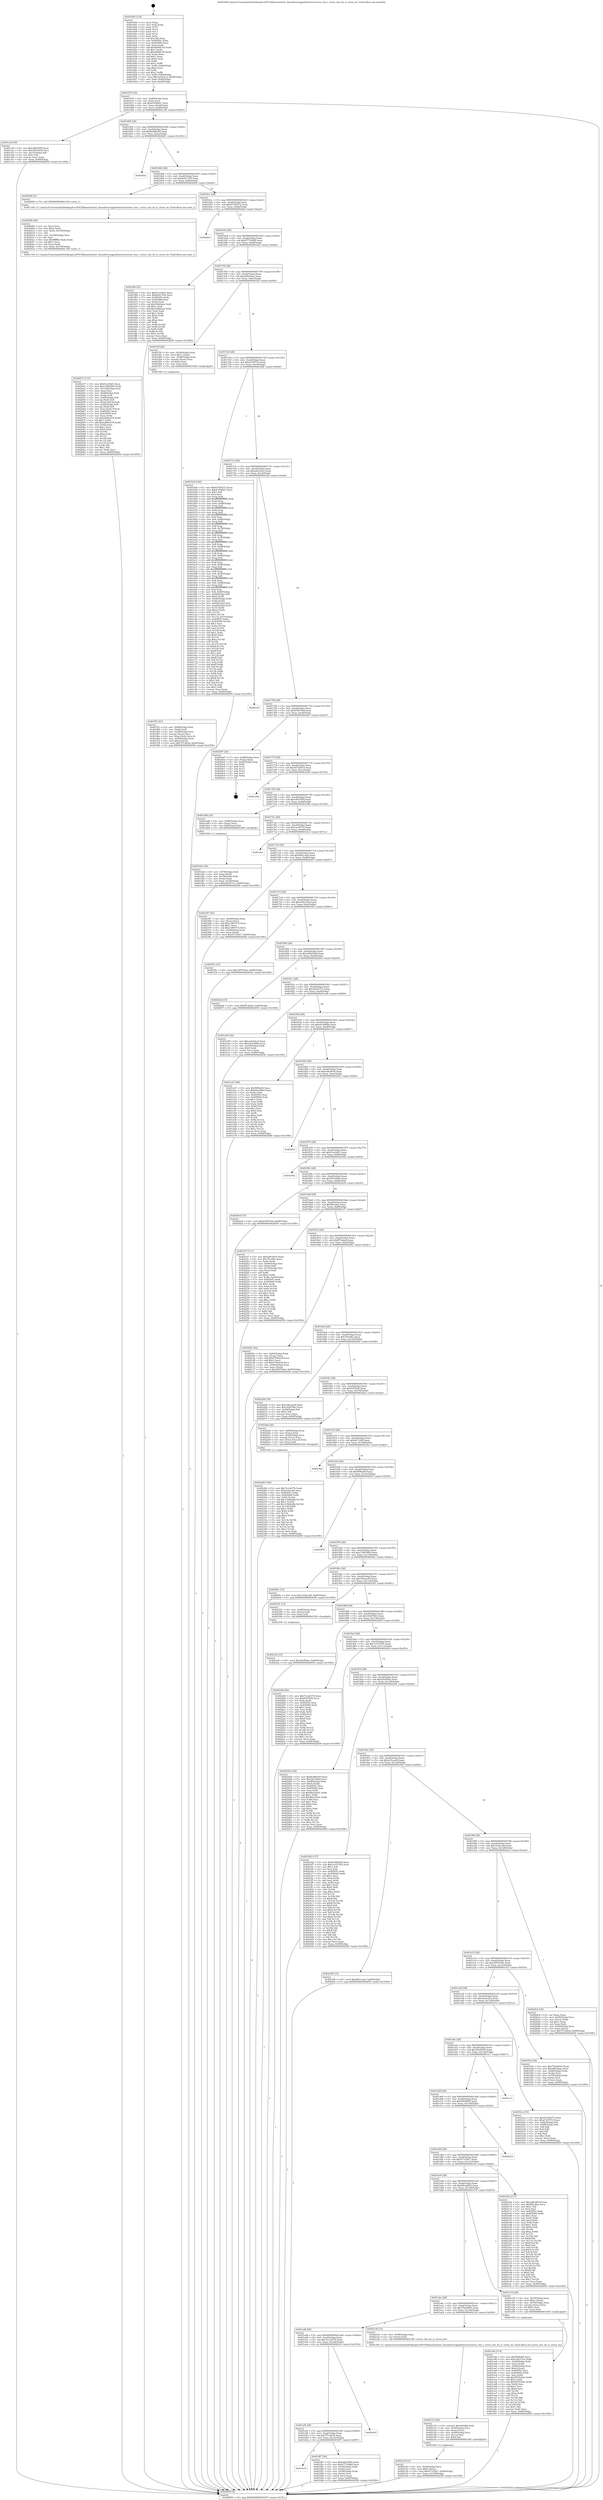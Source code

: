 digraph "0x401600" {
  label = "0x401600 (/mnt/c/Users/mathe/Desktop/tcc/POCII/binaries/extr_linuxdriversgpudrmcirruscirrus_ttm.c_cirrus_ttm_bo_is_cirrus_bo_Final-ollvm.out::main(0))"
  labelloc = "t"
  node[shape=record]

  Entry [label="",width=0.3,height=0.3,shape=circle,fillcolor=black,style=filled]
  "0x401674" [label="{
     0x401674 [32]\l
     | [instrs]\l
     &nbsp;&nbsp;0x401674 \<+6\>: mov -0x90(%rbp),%eax\l
     &nbsp;&nbsp;0x40167a \<+2\>: mov %eax,%ecx\l
     &nbsp;&nbsp;0x40167c \<+6\>: sub $0x81f5d021,%ecx\l
     &nbsp;&nbsp;0x401682 \<+6\>: mov %eax,-0xa4(%rbp)\l
     &nbsp;&nbsp;0x401688 \<+6\>: mov %ecx,-0xa8(%rbp)\l
     &nbsp;&nbsp;0x40168e \<+6\>: je 0000000000401ca9 \<main+0x6a9\>\l
  }"]
  "0x401ca9" [label="{
     0x401ca9 [30]\l
     | [instrs]\l
     &nbsp;&nbsp;0x401ca9 \<+5\>: mov $0xc687405f,%eax\l
     &nbsp;&nbsp;0x401cae \<+5\>: mov $0x3f435d30,%ecx\l
     &nbsp;&nbsp;0x401cb3 \<+3\>: mov -0x31(%rbp),%dl\l
     &nbsp;&nbsp;0x401cb6 \<+3\>: test $0x1,%dl\l
     &nbsp;&nbsp;0x401cb9 \<+3\>: cmovne %ecx,%eax\l
     &nbsp;&nbsp;0x401cbc \<+6\>: mov %eax,-0x90(%rbp)\l
     &nbsp;&nbsp;0x401cc2 \<+5\>: jmp 0000000000402658 \<main+0x1058\>\l
  }"]
  "0x401694" [label="{
     0x401694 [28]\l
     | [instrs]\l
     &nbsp;&nbsp;0x401694 \<+5\>: jmp 0000000000401699 \<main+0x99\>\l
     &nbsp;&nbsp;0x401699 \<+6\>: mov -0xa4(%rbp),%eax\l
     &nbsp;&nbsp;0x40169f \<+5\>: sub $0x8c086249,%eax\l
     &nbsp;&nbsp;0x4016a4 \<+6\>: mov %eax,-0xac(%rbp)\l
     &nbsp;&nbsp;0x4016aa \<+6\>: je 0000000000402641 \<main+0x1041\>\l
  }"]
  Exit [label="",width=0.3,height=0.3,shape=circle,fillcolor=black,style=filled,peripheries=2]
  "0x402641" [label="{
     0x402641\l
  }", style=dashed]
  "0x4016b0" [label="{
     0x4016b0 [28]\l
     | [instrs]\l
     &nbsp;&nbsp;0x4016b0 \<+5\>: jmp 00000000004016b5 \<main+0xb5\>\l
     &nbsp;&nbsp;0x4016b5 \<+6\>: mov -0xa4(%rbp),%eax\l
     &nbsp;&nbsp;0x4016bb \<+5\>: sub $0x8e817ef5,%eax\l
     &nbsp;&nbsp;0x4016c0 \<+6\>: mov %eax,-0xb0(%rbp)\l
     &nbsp;&nbsp;0x4016c6 \<+6\>: je 0000000000402006 \<main+0xa06\>\l
  }"]
  "0x4023a0" [label="{
     0x4023a0 [15]\l
     | [instrs]\l
     &nbsp;&nbsp;0x4023a0 \<+10\>: movl $0x25ef59aa,-0x90(%rbp)\l
     &nbsp;&nbsp;0x4023aa \<+5\>: jmp 0000000000402658 \<main+0x1058\>\l
  }"]
  "0x402006" [label="{
     0x402006 [5]\l
     | [instrs]\l
     &nbsp;&nbsp;0x402006 \<+5\>: call 0000000000401160 \<next_i\>\l
     | [calls]\l
     &nbsp;&nbsp;0x401160 \{1\} (/mnt/c/Users/mathe/Desktop/tcc/POCII/binaries/extr_linuxdriversgpudrmcirruscirrus_ttm.c_cirrus_ttm_bo_is_cirrus_bo_Final-ollvm.out::next_i)\l
  }"]
  "0x4016cc" [label="{
     0x4016cc [28]\l
     | [instrs]\l
     &nbsp;&nbsp;0x4016cc \<+5\>: jmp 00000000004016d1 \<main+0xd1\>\l
     &nbsp;&nbsp;0x4016d1 \<+6\>: mov -0xa4(%rbp),%eax\l
     &nbsp;&nbsp;0x4016d7 \<+5\>: sub $0x93764272,%eax\l
     &nbsp;&nbsp;0x4016dc \<+6\>: mov %eax,-0xb4(%rbp)\l
     &nbsp;&nbsp;0x4016e2 \<+6\>: je 00000000004024ef \<main+0xeef\>\l
  }"]
  "0x4022f4" [label="{
     0x4022f4 [100]\l
     | [instrs]\l
     &nbsp;&nbsp;0x4022f4 \<+5\>: mov $0x7e1e4370,%edx\l
     &nbsp;&nbsp;0x4022f9 \<+5\>: mov $0x2c5cace8,%esi\l
     &nbsp;&nbsp;0x4022fe \<+8\>: mov 0x40505c,%r8d\l
     &nbsp;&nbsp;0x402306 \<+8\>: mov 0x405060,%r9d\l
     &nbsp;&nbsp;0x40230e \<+3\>: mov %r8d,%r10d\l
     &nbsp;&nbsp;0x402311 \<+7\>: sub $0x138db282,%r10d\l
     &nbsp;&nbsp;0x402318 \<+4\>: sub $0x1,%r10d\l
     &nbsp;&nbsp;0x40231c \<+7\>: add $0x138db282,%r10d\l
     &nbsp;&nbsp;0x402323 \<+4\>: imul %r10d,%r8d\l
     &nbsp;&nbsp;0x402327 \<+4\>: and $0x1,%r8d\l
     &nbsp;&nbsp;0x40232b \<+4\>: cmp $0x0,%r8d\l
     &nbsp;&nbsp;0x40232f \<+4\>: sete %r11b\l
     &nbsp;&nbsp;0x402333 \<+4\>: cmp $0xa,%r9d\l
     &nbsp;&nbsp;0x402337 \<+3\>: setl %bl\l
     &nbsp;&nbsp;0x40233a \<+3\>: mov %r11b,%r14b\l
     &nbsp;&nbsp;0x40233d \<+3\>: and %bl,%r14b\l
     &nbsp;&nbsp;0x402340 \<+3\>: xor %bl,%r11b\l
     &nbsp;&nbsp;0x402343 \<+3\>: or %r11b,%r14b\l
     &nbsp;&nbsp;0x402346 \<+4\>: test $0x1,%r14b\l
     &nbsp;&nbsp;0x40234a \<+3\>: cmovne %esi,%edx\l
     &nbsp;&nbsp;0x40234d \<+6\>: mov %edx,-0x90(%rbp)\l
     &nbsp;&nbsp;0x402353 \<+5\>: jmp 0000000000402658 \<main+0x1058\>\l
  }"]
  "0x4024ef" [label="{
     0x4024ef\l
  }", style=dashed]
  "0x4016e8" [label="{
     0x4016e8 [28]\l
     | [instrs]\l
     &nbsp;&nbsp;0x4016e8 \<+5\>: jmp 00000000004016ed \<main+0xed\>\l
     &nbsp;&nbsp;0x4016ed \<+6\>: mov -0xa4(%rbp),%eax\l
     &nbsp;&nbsp;0x4016f3 \<+5\>: sub $0x97718489,%eax\l
     &nbsp;&nbsp;0x4016f8 \<+6\>: mov %eax,-0xb8(%rbp)\l
     &nbsp;&nbsp;0x4016fe \<+6\>: je 0000000000401fab \<main+0x9ab\>\l
  }"]
  "0x40214f" [label="{
     0x40214f [31]\l
     | [instrs]\l
     &nbsp;&nbsp;0x40214f \<+4\>: mov -0x40(%rbp),%rcx\l
     &nbsp;&nbsp;0x402153 \<+6\>: movl $0x0,(%rcx)\l
     &nbsp;&nbsp;0x402159 \<+10\>: movl $0x471f34e7,-0x90(%rbp)\l
     &nbsp;&nbsp;0x402163 \<+6\>: mov %eax,-0x158(%rbp)\l
     &nbsp;&nbsp;0x402169 \<+5\>: jmp 0000000000402658 \<main+0x1058\>\l
  }"]
  "0x401fab" [label="{
     0x401fab [91]\l
     | [instrs]\l
     &nbsp;&nbsp;0x401fab \<+5\>: mov $0xf1ec04d1,%eax\l
     &nbsp;&nbsp;0x401fb0 \<+5\>: mov $0x8e817ef5,%ecx\l
     &nbsp;&nbsp;0x401fb5 \<+7\>: mov 0x40505c,%edx\l
     &nbsp;&nbsp;0x401fbc \<+7\>: mov 0x405060,%esi\l
     &nbsp;&nbsp;0x401fc3 \<+2\>: mov %edx,%edi\l
     &nbsp;&nbsp;0x401fc5 \<+6\>: sub $0x1bbbfaa2,%edi\l
     &nbsp;&nbsp;0x401fcb \<+3\>: sub $0x1,%edi\l
     &nbsp;&nbsp;0x401fce \<+6\>: add $0x1bbbfaa2,%edi\l
     &nbsp;&nbsp;0x401fd4 \<+3\>: imul %edi,%edx\l
     &nbsp;&nbsp;0x401fd7 \<+3\>: and $0x1,%edx\l
     &nbsp;&nbsp;0x401fda \<+3\>: cmp $0x0,%edx\l
     &nbsp;&nbsp;0x401fdd \<+4\>: sete %r8b\l
     &nbsp;&nbsp;0x401fe1 \<+3\>: cmp $0xa,%esi\l
     &nbsp;&nbsp;0x401fe4 \<+4\>: setl %r9b\l
     &nbsp;&nbsp;0x401fe8 \<+3\>: mov %r8b,%r10b\l
     &nbsp;&nbsp;0x401feb \<+3\>: and %r9b,%r10b\l
     &nbsp;&nbsp;0x401fee \<+3\>: xor %r9b,%r8b\l
     &nbsp;&nbsp;0x401ff1 \<+3\>: or %r8b,%r10b\l
     &nbsp;&nbsp;0x401ff4 \<+4\>: test $0x1,%r10b\l
     &nbsp;&nbsp;0x401ff8 \<+3\>: cmovne %ecx,%eax\l
     &nbsp;&nbsp;0x401ffb \<+6\>: mov %eax,-0x90(%rbp)\l
     &nbsp;&nbsp;0x402001 \<+5\>: jmp 0000000000402658 \<main+0x1058\>\l
  }"]
  "0x401704" [label="{
     0x401704 [28]\l
     | [instrs]\l
     &nbsp;&nbsp;0x401704 \<+5\>: jmp 0000000000401709 \<main+0x109\>\l
     &nbsp;&nbsp;0x401709 \<+6\>: mov -0xa4(%rbp),%eax\l
     &nbsp;&nbsp;0x40170f \<+5\>: sub $0xa06e9aae,%eax\l
     &nbsp;&nbsp;0x401714 \<+6\>: mov %eax,-0xbc(%rbp)\l
     &nbsp;&nbsp;0x40171a \<+6\>: je 0000000000401f3f \<main+0x93f\>\l
  }"]
  "0x402132" [label="{
     0x402132 [29]\l
     | [instrs]\l
     &nbsp;&nbsp;0x402132 \<+10\>: movabs $0x4030b6,%rdi\l
     &nbsp;&nbsp;0x40213c \<+4\>: mov -0x48(%rbp),%rcx\l
     &nbsp;&nbsp;0x402140 \<+2\>: mov %eax,(%rcx)\l
     &nbsp;&nbsp;0x402142 \<+4\>: mov -0x48(%rbp),%rcx\l
     &nbsp;&nbsp;0x402146 \<+2\>: mov (%rcx),%esi\l
     &nbsp;&nbsp;0x402148 \<+2\>: mov $0x0,%al\l
     &nbsp;&nbsp;0x40214a \<+5\>: call 0000000000401040 \<printf@plt\>\l
     | [calls]\l
     &nbsp;&nbsp;0x401040 \{1\} (unknown)\l
  }"]
  "0x401f3f" [label="{
     0x401f3f [29]\l
     | [instrs]\l
     &nbsp;&nbsp;0x401f3f \<+4\>: mov -0x58(%rbp),%rax\l
     &nbsp;&nbsp;0x401f43 \<+6\>: movl $0x1,(%rax)\l
     &nbsp;&nbsp;0x401f49 \<+4\>: mov -0x58(%rbp),%rax\l
     &nbsp;&nbsp;0x401f4d \<+3\>: movslq (%rax),%rax\l
     &nbsp;&nbsp;0x401f50 \<+4\>: shl $0x2,%rax\l
     &nbsp;&nbsp;0x401f54 \<+3\>: mov %rax,%rdi\l
     &nbsp;&nbsp;0x401f57 \<+5\>: call 0000000000401050 \<malloc@plt\>\l
     | [calls]\l
     &nbsp;&nbsp;0x401050 \{1\} (unknown)\l
  }"]
  "0x401720" [label="{
     0x401720 [28]\l
     | [instrs]\l
     &nbsp;&nbsp;0x401720 \<+5\>: jmp 0000000000401725 \<main+0x125\>\l
     &nbsp;&nbsp;0x401725 \<+6\>: mov -0xa4(%rbp),%eax\l
     &nbsp;&nbsp;0x40172b \<+5\>: sub $0xa725f733,%eax\l
     &nbsp;&nbsp;0x401730 \<+6\>: mov %eax,-0xc0(%rbp)\l
     &nbsp;&nbsp;0x401736 \<+6\>: je 0000000000401b4f \<main+0x54f\>\l
  }"]
  "0x402037" [label="{
     0x402037 [133]\l
     | [instrs]\l
     &nbsp;&nbsp;0x402037 \<+5\>: mov $0xf1ec04d1,%ecx\l
     &nbsp;&nbsp;0x40203c \<+5\>: mov $0x13605460,%edx\l
     &nbsp;&nbsp;0x402041 \<+6\>: mov -0x154(%rbp),%esi\l
     &nbsp;&nbsp;0x402047 \<+3\>: imul %eax,%esi\l
     &nbsp;&nbsp;0x40204a \<+4\>: mov -0x68(%rbp),%rdi\l
     &nbsp;&nbsp;0x40204e \<+3\>: mov (%rdi),%rdi\l
     &nbsp;&nbsp;0x402051 \<+4\>: mov -0x60(%rbp),%r8\l
     &nbsp;&nbsp;0x402055 \<+3\>: movslq (%r8),%r8\l
     &nbsp;&nbsp;0x402058 \<+4\>: mov (%rdi,%r8,8),%rdi\l
     &nbsp;&nbsp;0x40205c \<+4\>: mov -0x50(%rbp),%r8\l
     &nbsp;&nbsp;0x402060 \<+3\>: movslq (%r8),%r8\l
     &nbsp;&nbsp;0x402063 \<+4\>: mov %esi,(%rdi,%r8,4)\l
     &nbsp;&nbsp;0x402067 \<+7\>: mov 0x40505c,%eax\l
     &nbsp;&nbsp;0x40206e \<+7\>: mov 0x405060,%esi\l
     &nbsp;&nbsp;0x402075 \<+3\>: mov %eax,%r9d\l
     &nbsp;&nbsp;0x402078 \<+7\>: sub $0x2d90e074,%r9d\l
     &nbsp;&nbsp;0x40207f \<+4\>: sub $0x1,%r9d\l
     &nbsp;&nbsp;0x402083 \<+7\>: add $0x2d90e074,%r9d\l
     &nbsp;&nbsp;0x40208a \<+4\>: imul %r9d,%eax\l
     &nbsp;&nbsp;0x40208e \<+3\>: and $0x1,%eax\l
     &nbsp;&nbsp;0x402091 \<+3\>: cmp $0x0,%eax\l
     &nbsp;&nbsp;0x402094 \<+4\>: sete %r10b\l
     &nbsp;&nbsp;0x402098 \<+3\>: cmp $0xa,%esi\l
     &nbsp;&nbsp;0x40209b \<+4\>: setl %r11b\l
     &nbsp;&nbsp;0x40209f \<+3\>: mov %r10b,%bl\l
     &nbsp;&nbsp;0x4020a2 \<+3\>: and %r11b,%bl\l
     &nbsp;&nbsp;0x4020a5 \<+3\>: xor %r11b,%r10b\l
     &nbsp;&nbsp;0x4020a8 \<+3\>: or %r10b,%bl\l
     &nbsp;&nbsp;0x4020ab \<+3\>: test $0x1,%bl\l
     &nbsp;&nbsp;0x4020ae \<+3\>: cmovne %edx,%ecx\l
     &nbsp;&nbsp;0x4020b1 \<+6\>: mov %ecx,-0x90(%rbp)\l
     &nbsp;&nbsp;0x4020b7 \<+5\>: jmp 0000000000402658 \<main+0x1058\>\l
  }"]
  "0x401b4f" [label="{
     0x401b4f [346]\l
     | [instrs]\l
     &nbsp;&nbsp;0x401b4f \<+5\>: mov $0x93764272,%eax\l
     &nbsp;&nbsp;0x401b54 \<+5\>: mov $0x81f5d021,%ecx\l
     &nbsp;&nbsp;0x401b59 \<+2\>: mov $0x1,%dl\l
     &nbsp;&nbsp;0x401b5b \<+2\>: xor %esi,%esi\l
     &nbsp;&nbsp;0x401b5d \<+3\>: mov %rsp,%rdi\l
     &nbsp;&nbsp;0x401b60 \<+4\>: add $0xfffffffffffffff0,%rdi\l
     &nbsp;&nbsp;0x401b64 \<+3\>: mov %rdi,%rsp\l
     &nbsp;&nbsp;0x401b67 \<+7\>: mov %rdi,-0x88(%rbp)\l
     &nbsp;&nbsp;0x401b6e \<+3\>: mov %rsp,%rdi\l
     &nbsp;&nbsp;0x401b71 \<+4\>: add $0xfffffffffffffff0,%rdi\l
     &nbsp;&nbsp;0x401b75 \<+3\>: mov %rdi,%rsp\l
     &nbsp;&nbsp;0x401b78 \<+3\>: mov %rsp,%r8\l
     &nbsp;&nbsp;0x401b7b \<+4\>: add $0xfffffffffffffff0,%r8\l
     &nbsp;&nbsp;0x401b7f \<+3\>: mov %r8,%rsp\l
     &nbsp;&nbsp;0x401b82 \<+4\>: mov %r8,-0x80(%rbp)\l
     &nbsp;&nbsp;0x401b86 \<+3\>: mov %rsp,%r8\l
     &nbsp;&nbsp;0x401b89 \<+4\>: add $0xfffffffffffffff0,%r8\l
     &nbsp;&nbsp;0x401b8d \<+3\>: mov %r8,%rsp\l
     &nbsp;&nbsp;0x401b90 \<+4\>: mov %r8,-0x78(%rbp)\l
     &nbsp;&nbsp;0x401b94 \<+3\>: mov %rsp,%r8\l
     &nbsp;&nbsp;0x401b97 \<+4\>: add $0xfffffffffffffff0,%r8\l
     &nbsp;&nbsp;0x401b9b \<+3\>: mov %r8,%rsp\l
     &nbsp;&nbsp;0x401b9e \<+4\>: mov %r8,-0x70(%rbp)\l
     &nbsp;&nbsp;0x401ba2 \<+3\>: mov %rsp,%r8\l
     &nbsp;&nbsp;0x401ba5 \<+4\>: add $0xfffffffffffffff0,%r8\l
     &nbsp;&nbsp;0x401ba9 \<+3\>: mov %r8,%rsp\l
     &nbsp;&nbsp;0x401bac \<+4\>: mov %r8,-0x68(%rbp)\l
     &nbsp;&nbsp;0x401bb0 \<+3\>: mov %rsp,%r8\l
     &nbsp;&nbsp;0x401bb3 \<+4\>: add $0xfffffffffffffff0,%r8\l
     &nbsp;&nbsp;0x401bb7 \<+3\>: mov %r8,%rsp\l
     &nbsp;&nbsp;0x401bba \<+4\>: mov %r8,-0x60(%rbp)\l
     &nbsp;&nbsp;0x401bbe \<+3\>: mov %rsp,%r8\l
     &nbsp;&nbsp;0x401bc1 \<+4\>: add $0xfffffffffffffff0,%r8\l
     &nbsp;&nbsp;0x401bc5 \<+3\>: mov %r8,%rsp\l
     &nbsp;&nbsp;0x401bc8 \<+4\>: mov %r8,-0x58(%rbp)\l
     &nbsp;&nbsp;0x401bcc \<+3\>: mov %rsp,%r8\l
     &nbsp;&nbsp;0x401bcf \<+4\>: add $0xfffffffffffffff0,%r8\l
     &nbsp;&nbsp;0x401bd3 \<+3\>: mov %r8,%rsp\l
     &nbsp;&nbsp;0x401bd6 \<+4\>: mov %r8,-0x50(%rbp)\l
     &nbsp;&nbsp;0x401bda \<+3\>: mov %rsp,%r8\l
     &nbsp;&nbsp;0x401bdd \<+4\>: add $0xfffffffffffffff0,%r8\l
     &nbsp;&nbsp;0x401be1 \<+3\>: mov %r8,%rsp\l
     &nbsp;&nbsp;0x401be4 \<+4\>: mov %r8,-0x48(%rbp)\l
     &nbsp;&nbsp;0x401be8 \<+3\>: mov %rsp,%r8\l
     &nbsp;&nbsp;0x401beb \<+4\>: add $0xfffffffffffffff0,%r8\l
     &nbsp;&nbsp;0x401bef \<+3\>: mov %r8,%rsp\l
     &nbsp;&nbsp;0x401bf2 \<+4\>: mov %r8,-0x40(%rbp)\l
     &nbsp;&nbsp;0x401bf6 \<+7\>: mov -0x88(%rbp),%r8\l
     &nbsp;&nbsp;0x401bfd \<+7\>: movl $0x0,(%r8)\l
     &nbsp;&nbsp;0x401c04 \<+7\>: mov -0x94(%rbp),%r9d\l
     &nbsp;&nbsp;0x401c0b \<+3\>: mov %r9d,(%rdi)\l
     &nbsp;&nbsp;0x401c0e \<+4\>: mov -0x80(%rbp),%r8\l
     &nbsp;&nbsp;0x401c12 \<+7\>: mov -0xa0(%rbp),%r10\l
     &nbsp;&nbsp;0x401c19 \<+3\>: mov %r10,(%r8)\l
     &nbsp;&nbsp;0x401c1c \<+3\>: cmpl $0x2,(%rdi)\l
     &nbsp;&nbsp;0x401c1f \<+4\>: setne %r11b\l
     &nbsp;&nbsp;0x401c23 \<+4\>: and $0x1,%r11b\l
     &nbsp;&nbsp;0x401c27 \<+4\>: mov %r11b,-0x31(%rbp)\l
     &nbsp;&nbsp;0x401c2b \<+7\>: mov 0x40505c,%ebx\l
     &nbsp;&nbsp;0x401c32 \<+8\>: mov 0x405060,%r14d\l
     &nbsp;&nbsp;0x401c3a \<+3\>: sub $0x1,%esi\l
     &nbsp;&nbsp;0x401c3d \<+3\>: mov %ebx,%r15d\l
     &nbsp;&nbsp;0x401c40 \<+3\>: add %esi,%r15d\l
     &nbsp;&nbsp;0x401c43 \<+4\>: imul %r15d,%ebx\l
     &nbsp;&nbsp;0x401c47 \<+3\>: and $0x1,%ebx\l
     &nbsp;&nbsp;0x401c4a \<+3\>: cmp $0x0,%ebx\l
     &nbsp;&nbsp;0x401c4d \<+4\>: sete %r11b\l
     &nbsp;&nbsp;0x401c51 \<+4\>: cmp $0xa,%r14d\l
     &nbsp;&nbsp;0x401c55 \<+4\>: setl %r12b\l
     &nbsp;&nbsp;0x401c59 \<+3\>: mov %r11b,%r13b\l
     &nbsp;&nbsp;0x401c5c \<+4\>: xor $0xff,%r13b\l
     &nbsp;&nbsp;0x401c60 \<+3\>: mov %r12b,%sil\l
     &nbsp;&nbsp;0x401c63 \<+4\>: xor $0xff,%sil\l
     &nbsp;&nbsp;0x401c67 \<+3\>: xor $0x1,%dl\l
     &nbsp;&nbsp;0x401c6a \<+3\>: mov %r13b,%dil\l
     &nbsp;&nbsp;0x401c6d \<+4\>: and $0xff,%dil\l
     &nbsp;&nbsp;0x401c71 \<+3\>: and %dl,%r11b\l
     &nbsp;&nbsp;0x401c74 \<+3\>: mov %sil,%r8b\l
     &nbsp;&nbsp;0x401c77 \<+4\>: and $0xff,%r8b\l
     &nbsp;&nbsp;0x401c7b \<+3\>: and %dl,%r12b\l
     &nbsp;&nbsp;0x401c7e \<+3\>: or %r11b,%dil\l
     &nbsp;&nbsp;0x401c81 \<+3\>: or %r12b,%r8b\l
     &nbsp;&nbsp;0x401c84 \<+3\>: xor %r8b,%dil\l
     &nbsp;&nbsp;0x401c87 \<+3\>: or %sil,%r13b\l
     &nbsp;&nbsp;0x401c8a \<+4\>: xor $0xff,%r13b\l
     &nbsp;&nbsp;0x401c8e \<+3\>: or $0x1,%dl\l
     &nbsp;&nbsp;0x401c91 \<+3\>: and %dl,%r13b\l
     &nbsp;&nbsp;0x401c94 \<+3\>: or %r13b,%dil\l
     &nbsp;&nbsp;0x401c97 \<+4\>: test $0x1,%dil\l
     &nbsp;&nbsp;0x401c9b \<+3\>: cmovne %ecx,%eax\l
     &nbsp;&nbsp;0x401c9e \<+6\>: mov %eax,-0x90(%rbp)\l
     &nbsp;&nbsp;0x401ca4 \<+5\>: jmp 0000000000402658 \<main+0x1058\>\l
  }"]
  "0x40173c" [label="{
     0x40173c [28]\l
     | [instrs]\l
     &nbsp;&nbsp;0x40173c \<+5\>: jmp 0000000000401741 \<main+0x141\>\l
     &nbsp;&nbsp;0x401741 \<+6\>: mov -0xa4(%rbp),%eax\l
     &nbsp;&nbsp;0x401747 \<+5\>: sub $0xaa619ecd,%eax\l
     &nbsp;&nbsp;0x40174c \<+6\>: mov %eax,-0xc4(%rbp)\l
     &nbsp;&nbsp;0x401752 \<+6\>: je 00000000004023af \<main+0xdaf\>\l
  }"]
  "0x40200b" [label="{
     0x40200b [44]\l
     | [instrs]\l
     &nbsp;&nbsp;0x40200b \<+2\>: xor %ecx,%ecx\l
     &nbsp;&nbsp;0x40200d \<+5\>: mov $0x2,%edx\l
     &nbsp;&nbsp;0x402012 \<+6\>: mov %edx,-0x150(%rbp)\l
     &nbsp;&nbsp;0x402018 \<+1\>: cltd\l
     &nbsp;&nbsp;0x402019 \<+6\>: mov -0x150(%rbp),%esi\l
     &nbsp;&nbsp;0x40201f \<+2\>: idiv %esi\l
     &nbsp;&nbsp;0x402021 \<+6\>: imul $0xfffffffe,%edx,%edx\l
     &nbsp;&nbsp;0x402027 \<+3\>: sub $0x1,%ecx\l
     &nbsp;&nbsp;0x40202a \<+2\>: sub %ecx,%edx\l
     &nbsp;&nbsp;0x40202c \<+6\>: mov %edx,-0x154(%rbp)\l
     &nbsp;&nbsp;0x402032 \<+5\>: call 0000000000401160 \<next_i\>\l
     | [calls]\l
     &nbsp;&nbsp;0x401160 \{1\} (/mnt/c/Users/mathe/Desktop/tcc/POCII/binaries/extr_linuxdriversgpudrmcirruscirrus_ttm.c_cirrus_ttm_bo_is_cirrus_bo_Final-ollvm.out::next_i)\l
  }"]
  "0x4023af" [label="{
     0x4023af\l
  }", style=dashed]
  "0x401758" [label="{
     0x401758 [28]\l
     | [instrs]\l
     &nbsp;&nbsp;0x401758 \<+5\>: jmp 000000000040175d \<main+0x15d\>\l
     &nbsp;&nbsp;0x40175d \<+6\>: mov -0xa4(%rbp),%eax\l
     &nbsp;&nbsp;0x401763 \<+5\>: sub $0xb54570ef,%eax\l
     &nbsp;&nbsp;0x401768 \<+6\>: mov %eax,-0xc8(%rbp)\l
     &nbsp;&nbsp;0x40176e \<+6\>: je 00000000004024d7 \<main+0xed7\>\l
  }"]
  "0x401b10" [label="{
     0x401b10\l
  }", style=dashed]
  "0x4024d7" [label="{
     0x4024d7 [24]\l
     | [instrs]\l
     &nbsp;&nbsp;0x4024d7 \<+7\>: mov -0x88(%rbp),%rax\l
     &nbsp;&nbsp;0x4024de \<+2\>: mov (%rax),%eax\l
     &nbsp;&nbsp;0x4024e0 \<+4\>: lea -0x28(%rbp),%rsp\l
     &nbsp;&nbsp;0x4024e4 \<+1\>: pop %rbx\l
     &nbsp;&nbsp;0x4024e5 \<+2\>: pop %r12\l
     &nbsp;&nbsp;0x4024e7 \<+2\>: pop %r13\l
     &nbsp;&nbsp;0x4024e9 \<+2\>: pop %r14\l
     &nbsp;&nbsp;0x4024eb \<+2\>: pop %r15\l
     &nbsp;&nbsp;0x4024ed \<+1\>: pop %rbp\l
     &nbsp;&nbsp;0x4024ee \<+1\>: ret\l
  }"]
  "0x401774" [label="{
     0x401774 [28]\l
     | [instrs]\l
     &nbsp;&nbsp;0x401774 \<+5\>: jmp 0000000000401779 \<main+0x179\>\l
     &nbsp;&nbsp;0x401779 \<+6\>: mov -0xa4(%rbp),%eax\l
     &nbsp;&nbsp;0x40177f \<+5\>: sub $0xb5726814,%eax\l
     &nbsp;&nbsp;0x401784 \<+6\>: mov %eax,-0xcc(%rbp)\l
     &nbsp;&nbsp;0x40178a \<+6\>: je 0000000000401d5a \<main+0x75a\>\l
  }"]
  "0x401f87" [label="{
     0x401f87 [36]\l
     | [instrs]\l
     &nbsp;&nbsp;0x401f87 \<+5\>: mov $0xe4023b64,%eax\l
     &nbsp;&nbsp;0x401f8c \<+5\>: mov $0x97718489,%ecx\l
     &nbsp;&nbsp;0x401f91 \<+4\>: mov -0x50(%rbp),%rdx\l
     &nbsp;&nbsp;0x401f95 \<+2\>: mov (%rdx),%esi\l
     &nbsp;&nbsp;0x401f97 \<+4\>: mov -0x58(%rbp),%rdx\l
     &nbsp;&nbsp;0x401f9b \<+2\>: cmp (%rdx),%esi\l
     &nbsp;&nbsp;0x401f9d \<+3\>: cmovl %ecx,%eax\l
     &nbsp;&nbsp;0x401fa0 \<+6\>: mov %eax,-0x90(%rbp)\l
     &nbsp;&nbsp;0x401fa6 \<+5\>: jmp 0000000000402658 \<main+0x1058\>\l
  }"]
  "0x401d5a" [label="{
     0x401d5a\l
  }", style=dashed]
  "0x401790" [label="{
     0x401790 [28]\l
     | [instrs]\l
     &nbsp;&nbsp;0x401790 \<+5\>: jmp 0000000000401795 \<main+0x195\>\l
     &nbsp;&nbsp;0x401795 \<+6\>: mov -0xa4(%rbp),%eax\l
     &nbsp;&nbsp;0x40179b \<+5\>: sub $0xc687405f,%eax\l
     &nbsp;&nbsp;0x4017a0 \<+6\>: mov %eax,-0xd0(%rbp)\l
     &nbsp;&nbsp;0x4017a6 \<+6\>: je 0000000000401ddb \<main+0x7db\>\l
  }"]
  "0x401af4" [label="{
     0x401af4 [28]\l
     | [instrs]\l
     &nbsp;&nbsp;0x401af4 \<+5\>: jmp 0000000000401af9 \<main+0x4f9\>\l
     &nbsp;&nbsp;0x401af9 \<+6\>: mov -0xa4(%rbp),%eax\l
     &nbsp;&nbsp;0x401aff \<+5\>: sub $0x7f7ca83d,%eax\l
     &nbsp;&nbsp;0x401b04 \<+6\>: mov %eax,-0x14c(%rbp)\l
     &nbsp;&nbsp;0x401b0a \<+6\>: je 0000000000401f87 \<main+0x987\>\l
  }"]
  "0x401ddb" [label="{
     0x401ddb [16]\l
     | [instrs]\l
     &nbsp;&nbsp;0x401ddb \<+4\>: mov -0x80(%rbp),%rax\l
     &nbsp;&nbsp;0x401ddf \<+3\>: mov (%rax),%rax\l
     &nbsp;&nbsp;0x401de2 \<+4\>: mov 0x8(%rax),%rdi\l
     &nbsp;&nbsp;0x401de6 \<+5\>: call 0000000000401060 \<atoi@plt\>\l
     | [calls]\l
     &nbsp;&nbsp;0x401060 \{1\} (unknown)\l
  }"]
  "0x4017ac" [label="{
     0x4017ac [28]\l
     | [instrs]\l
     &nbsp;&nbsp;0x4017ac \<+5\>: jmp 00000000004017b1 \<main+0x1b1\>\l
     &nbsp;&nbsp;0x4017b1 \<+6\>: mov -0xa4(%rbp),%eax\l
     &nbsp;&nbsp;0x4017b7 \<+5\>: sub $0xcec0f714,%eax\l
     &nbsp;&nbsp;0x4017bc \<+6\>: mov %eax,-0xd4(%rbp)\l
     &nbsp;&nbsp;0x4017c2 \<+6\>: je 0000000000401dcc \<main+0x7cc\>\l
  }"]
  "0x402618" [label="{
     0x402618\l
  }", style=dashed]
  "0x401dcc" [label="{
     0x401dcc\l
  }", style=dashed]
  "0x4017c8" [label="{
     0x4017c8 [28]\l
     | [instrs]\l
     &nbsp;&nbsp;0x4017c8 \<+5\>: jmp 00000000004017cd \<main+0x1cd\>\l
     &nbsp;&nbsp;0x4017cd \<+6\>: mov -0xa4(%rbp),%eax\l
     &nbsp;&nbsp;0x4017d3 \<+5\>: sub $0xd961caa9,%eax\l
     &nbsp;&nbsp;0x4017d8 \<+6\>: mov %eax,-0xd8(%rbp)\l
     &nbsp;&nbsp;0x4017de \<+6\>: je 0000000000402367 \<main+0xd67\>\l
  }"]
  "0x401ad8" [label="{
     0x401ad8 [28]\l
     | [instrs]\l
     &nbsp;&nbsp;0x401ad8 \<+5\>: jmp 0000000000401add \<main+0x4dd\>\l
     &nbsp;&nbsp;0x401add \<+6\>: mov -0xa4(%rbp),%eax\l
     &nbsp;&nbsp;0x401ae3 \<+5\>: sub $0x7e1e4370,%eax\l
     &nbsp;&nbsp;0x401ae8 \<+6\>: mov %eax,-0x148(%rbp)\l
     &nbsp;&nbsp;0x401aee \<+6\>: je 0000000000402618 \<main+0x1018\>\l
  }"]
  "0x402367" [label="{
     0x402367 [42]\l
     | [instrs]\l
     &nbsp;&nbsp;0x402367 \<+4\>: mov -0x40(%rbp),%rax\l
     &nbsp;&nbsp;0x40236b \<+2\>: mov (%rax),%ecx\l
     &nbsp;&nbsp;0x40236d \<+6\>: add $0xe34937c5,%ecx\l
     &nbsp;&nbsp;0x402373 \<+3\>: add $0x1,%ecx\l
     &nbsp;&nbsp;0x402376 \<+6\>: sub $0xe34937c5,%ecx\l
     &nbsp;&nbsp;0x40237c \<+4\>: mov -0x40(%rbp),%rax\l
     &nbsp;&nbsp;0x402380 \<+2\>: mov %ecx,(%rax)\l
     &nbsp;&nbsp;0x402382 \<+10\>: movl $0x471f34e7,-0x90(%rbp)\l
     &nbsp;&nbsp;0x40238c \<+5\>: jmp 0000000000402658 \<main+0x1058\>\l
  }"]
  "0x4017e4" [label="{
     0x4017e4 [28]\l
     | [instrs]\l
     &nbsp;&nbsp;0x4017e4 \<+5\>: jmp 00000000004017e9 \<main+0x1e9\>\l
     &nbsp;&nbsp;0x4017e9 \<+6\>: mov -0xa4(%rbp),%eax\l
     &nbsp;&nbsp;0x4017ef \<+5\>: sub $0xe38215ca,%eax\l
     &nbsp;&nbsp;0x4017f4 \<+6\>: mov %eax,-0xdc(%rbp)\l
     &nbsp;&nbsp;0x4017fa \<+6\>: je 0000000000401f0c \<main+0x90c\>\l
  }"]
  "0x402126" [label="{
     0x402126 [12]\l
     | [instrs]\l
     &nbsp;&nbsp;0x402126 \<+4\>: mov -0x68(%rbp),%rax\l
     &nbsp;&nbsp;0x40212a \<+3\>: mov (%rax),%rdi\l
     &nbsp;&nbsp;0x40212d \<+5\>: call 00000000004013f0 \<cirrus_ttm_bo_is_cirrus_bo\>\l
     | [calls]\l
     &nbsp;&nbsp;0x4013f0 \{1\} (/mnt/c/Users/mathe/Desktop/tcc/POCII/binaries/extr_linuxdriversgpudrmcirruscirrus_ttm.c_cirrus_ttm_bo_is_cirrus_bo_Final-ollvm.out::cirrus_ttm_bo_is_cirrus_bo)\l
  }"]
  "0x401f0c" [label="{
     0x401f0c [15]\l
     | [instrs]\l
     &nbsp;&nbsp;0x401f0c \<+10\>: movl $0x399703de,-0x90(%rbp)\l
     &nbsp;&nbsp;0x401f16 \<+5\>: jmp 0000000000402658 \<main+0x1058\>\l
  }"]
  "0x401800" [label="{
     0x401800 [28]\l
     | [instrs]\l
     &nbsp;&nbsp;0x401800 \<+5\>: jmp 0000000000401805 \<main+0x205\>\l
     &nbsp;&nbsp;0x401805 \<+6\>: mov -0xa4(%rbp),%eax\l
     &nbsp;&nbsp;0x40180b \<+5\>: sub $0xe4023b64,%eax\l
     &nbsp;&nbsp;0x401810 \<+6\>: mov %eax,-0xe0(%rbp)\l
     &nbsp;&nbsp;0x401816 \<+6\>: je 00000000004020ed \<main+0xaed\>\l
  }"]
  "0x401f5c" [label="{
     0x401f5c [43]\l
     | [instrs]\l
     &nbsp;&nbsp;0x401f5c \<+4\>: mov -0x68(%rbp),%rdi\l
     &nbsp;&nbsp;0x401f60 \<+3\>: mov (%rdi),%rdi\l
     &nbsp;&nbsp;0x401f63 \<+4\>: mov -0x60(%rbp),%rcx\l
     &nbsp;&nbsp;0x401f67 \<+3\>: movslq (%rcx),%rcx\l
     &nbsp;&nbsp;0x401f6a \<+4\>: mov %rax,(%rdi,%rcx,8)\l
     &nbsp;&nbsp;0x401f6e \<+4\>: mov -0x50(%rbp),%rax\l
     &nbsp;&nbsp;0x401f72 \<+6\>: movl $0x0,(%rax)\l
     &nbsp;&nbsp;0x401f78 \<+10\>: movl $0x7f7ca83d,-0x90(%rbp)\l
     &nbsp;&nbsp;0x401f82 \<+5\>: jmp 0000000000402658 \<main+0x1058\>\l
  }"]
  "0x4020ed" [label="{
     0x4020ed [15]\l
     | [instrs]\l
     &nbsp;&nbsp;0x4020ed \<+10\>: movl $0xff7cbded,-0x90(%rbp)\l
     &nbsp;&nbsp;0x4020f7 \<+5\>: jmp 0000000000402658 \<main+0x1058\>\l
  }"]
  "0x40181c" [label="{
     0x40181c [28]\l
     | [instrs]\l
     &nbsp;&nbsp;0x40181c \<+5\>: jmp 0000000000401821 \<main+0x221\>\l
     &nbsp;&nbsp;0x401821 \<+6\>: mov -0xa4(%rbp),%eax\l
     &nbsp;&nbsp;0x401827 \<+5\>: sub $0xe42527e3,%eax\l
     &nbsp;&nbsp;0x40182c \<+6\>: mov %eax,-0xe4(%rbp)\l
     &nbsp;&nbsp;0x401832 \<+6\>: je 0000000000401e09 \<main+0x809\>\l
  }"]
  "0x401e9a" [label="{
     0x401e9a [114]\l
     | [instrs]\l
     &nbsp;&nbsp;0x401e9a \<+5\>: mov $0xf586a00,%ecx\l
     &nbsp;&nbsp;0x401e9f \<+5\>: mov $0xe38215ca,%edx\l
     &nbsp;&nbsp;0x401ea4 \<+4\>: mov -0x68(%rbp),%rdi\l
     &nbsp;&nbsp;0x401ea8 \<+3\>: mov %rax,(%rdi)\l
     &nbsp;&nbsp;0x401eab \<+4\>: mov -0x60(%rbp),%rax\l
     &nbsp;&nbsp;0x401eaf \<+6\>: movl $0x0,(%rax)\l
     &nbsp;&nbsp;0x401eb5 \<+7\>: mov 0x40505c,%esi\l
     &nbsp;&nbsp;0x401ebc \<+8\>: mov 0x405060,%r8d\l
     &nbsp;&nbsp;0x401ec4 \<+3\>: mov %esi,%r9d\l
     &nbsp;&nbsp;0x401ec7 \<+7\>: add $0x9535e94c,%r9d\l
     &nbsp;&nbsp;0x401ece \<+4\>: sub $0x1,%r9d\l
     &nbsp;&nbsp;0x401ed2 \<+7\>: sub $0x9535e94c,%r9d\l
     &nbsp;&nbsp;0x401ed9 \<+4\>: imul %r9d,%esi\l
     &nbsp;&nbsp;0x401edd \<+3\>: and $0x1,%esi\l
     &nbsp;&nbsp;0x401ee0 \<+3\>: cmp $0x0,%esi\l
     &nbsp;&nbsp;0x401ee3 \<+4\>: sete %r10b\l
     &nbsp;&nbsp;0x401ee7 \<+4\>: cmp $0xa,%r8d\l
     &nbsp;&nbsp;0x401eeb \<+4\>: setl %r11b\l
     &nbsp;&nbsp;0x401eef \<+3\>: mov %r10b,%bl\l
     &nbsp;&nbsp;0x401ef2 \<+3\>: and %r11b,%bl\l
     &nbsp;&nbsp;0x401ef5 \<+3\>: xor %r11b,%r10b\l
     &nbsp;&nbsp;0x401ef8 \<+3\>: or %r10b,%bl\l
     &nbsp;&nbsp;0x401efb \<+3\>: test $0x1,%bl\l
     &nbsp;&nbsp;0x401efe \<+3\>: cmovne %edx,%ecx\l
     &nbsp;&nbsp;0x401f01 \<+6\>: mov %ecx,-0x90(%rbp)\l
     &nbsp;&nbsp;0x401f07 \<+5\>: jmp 0000000000402658 \<main+0x1058\>\l
  }"]
  "0x401e09" [label="{
     0x401e09 [30]\l
     | [instrs]\l
     &nbsp;&nbsp;0x401e09 \<+5\>: mov $0xaa619ecd,%eax\l
     &nbsp;&nbsp;0x401e0e \<+5\>: mov $0xe432968a,%ecx\l
     &nbsp;&nbsp;0x401e13 \<+3\>: mov -0x30(%rbp),%edx\l
     &nbsp;&nbsp;0x401e16 \<+3\>: cmp $0x0,%edx\l
     &nbsp;&nbsp;0x401e19 \<+3\>: cmove %ecx,%eax\l
     &nbsp;&nbsp;0x401e1c \<+6\>: mov %eax,-0x90(%rbp)\l
     &nbsp;&nbsp;0x401e22 \<+5\>: jmp 0000000000402658 \<main+0x1058\>\l
  }"]
  "0x401838" [label="{
     0x401838 [28]\l
     | [instrs]\l
     &nbsp;&nbsp;0x401838 \<+5\>: jmp 000000000040183d \<main+0x23d\>\l
     &nbsp;&nbsp;0x40183d \<+6\>: mov -0xa4(%rbp),%eax\l
     &nbsp;&nbsp;0x401843 \<+5\>: sub $0xe432968a,%eax\l
     &nbsp;&nbsp;0x401848 \<+6\>: mov %eax,-0xe8(%rbp)\l
     &nbsp;&nbsp;0x40184e \<+6\>: je 0000000000401e27 \<main+0x827\>\l
  }"]
  "0x401abc" [label="{
     0x401abc [28]\l
     | [instrs]\l
     &nbsp;&nbsp;0x401abc \<+5\>: jmp 0000000000401ac1 \<main+0x4c1\>\l
     &nbsp;&nbsp;0x401ac1 \<+6\>: mov -0xa4(%rbp),%eax\l
     &nbsp;&nbsp;0x401ac7 \<+5\>: sub $0x75a04083,%eax\l
     &nbsp;&nbsp;0x401acc \<+6\>: mov %eax,-0x144(%rbp)\l
     &nbsp;&nbsp;0x401ad2 \<+6\>: je 0000000000402126 \<main+0xb26\>\l
  }"]
  "0x401e27" [label="{
     0x401e27 [86]\l
     | [instrs]\l
     &nbsp;&nbsp;0x401e27 \<+5\>: mov $0xf586a00,%eax\l
     &nbsp;&nbsp;0x401e2c \<+5\>: mov $0x69ca6803,%ecx\l
     &nbsp;&nbsp;0x401e31 \<+2\>: xor %edx,%edx\l
     &nbsp;&nbsp;0x401e33 \<+7\>: mov 0x40505c,%esi\l
     &nbsp;&nbsp;0x401e3a \<+7\>: mov 0x405060,%edi\l
     &nbsp;&nbsp;0x401e41 \<+3\>: sub $0x1,%edx\l
     &nbsp;&nbsp;0x401e44 \<+3\>: mov %esi,%r8d\l
     &nbsp;&nbsp;0x401e47 \<+3\>: add %edx,%r8d\l
     &nbsp;&nbsp;0x401e4a \<+4\>: imul %r8d,%esi\l
     &nbsp;&nbsp;0x401e4e \<+3\>: and $0x1,%esi\l
     &nbsp;&nbsp;0x401e51 \<+3\>: cmp $0x0,%esi\l
     &nbsp;&nbsp;0x401e54 \<+4\>: sete %r9b\l
     &nbsp;&nbsp;0x401e58 \<+3\>: cmp $0xa,%edi\l
     &nbsp;&nbsp;0x401e5b \<+4\>: setl %r10b\l
     &nbsp;&nbsp;0x401e5f \<+3\>: mov %r9b,%r11b\l
     &nbsp;&nbsp;0x401e62 \<+3\>: and %r10b,%r11b\l
     &nbsp;&nbsp;0x401e65 \<+3\>: xor %r10b,%r9b\l
     &nbsp;&nbsp;0x401e68 \<+3\>: or %r9b,%r11b\l
     &nbsp;&nbsp;0x401e6b \<+4\>: test $0x1,%r11b\l
     &nbsp;&nbsp;0x401e6f \<+3\>: cmovne %ecx,%eax\l
     &nbsp;&nbsp;0x401e72 \<+6\>: mov %eax,-0x90(%rbp)\l
     &nbsp;&nbsp;0x401e78 \<+5\>: jmp 0000000000402658 \<main+0x1058\>\l
  }"]
  "0x401854" [label="{
     0x401854 [28]\l
     | [instrs]\l
     &nbsp;&nbsp;0x401854 \<+5\>: jmp 0000000000401859 \<main+0x259\>\l
     &nbsp;&nbsp;0x401859 \<+6\>: mov -0xa4(%rbp),%eax\l
     &nbsp;&nbsp;0x40185f \<+5\>: sub $0xe48c46c9,%eax\l
     &nbsp;&nbsp;0x401864 \<+6\>: mov %eax,-0xec(%rbp)\l
     &nbsp;&nbsp;0x40186a \<+6\>: je 00000000004025f3 \<main+0xff3\>\l
  }"]
  "0x401e7d" [label="{
     0x401e7d [29]\l
     | [instrs]\l
     &nbsp;&nbsp;0x401e7d \<+4\>: mov -0x70(%rbp),%rax\l
     &nbsp;&nbsp;0x401e81 \<+6\>: movl $0x1,(%rax)\l
     &nbsp;&nbsp;0x401e87 \<+4\>: mov -0x70(%rbp),%rax\l
     &nbsp;&nbsp;0x401e8b \<+3\>: movslq (%rax),%rax\l
     &nbsp;&nbsp;0x401e8e \<+4\>: shl $0x3,%rax\l
     &nbsp;&nbsp;0x401e92 \<+3\>: mov %rax,%rdi\l
     &nbsp;&nbsp;0x401e95 \<+5\>: call 0000000000401050 \<malloc@plt\>\l
     | [calls]\l
     &nbsp;&nbsp;0x401050 \{1\} (unknown)\l
  }"]
  "0x4025f3" [label="{
     0x4025f3\l
  }", style=dashed]
  "0x401870" [label="{
     0x401870 [28]\l
     | [instrs]\l
     &nbsp;&nbsp;0x401870 \<+5\>: jmp 0000000000401875 \<main+0x275\>\l
     &nbsp;&nbsp;0x401875 \<+6\>: mov -0xa4(%rbp),%eax\l
     &nbsp;&nbsp;0x40187b \<+5\>: sub $0xf1ec04d1,%eax\l
     &nbsp;&nbsp;0x401880 \<+6\>: mov %eax,-0xf0(%rbp)\l
     &nbsp;&nbsp;0x401886 \<+6\>: je 0000000000402592 \<main+0xf92\>\l
  }"]
  "0x401aa0" [label="{
     0x401aa0 [28]\l
     | [instrs]\l
     &nbsp;&nbsp;0x401aa0 \<+5\>: jmp 0000000000401aa5 \<main+0x4a5\>\l
     &nbsp;&nbsp;0x401aa5 \<+6\>: mov -0xa4(%rbp),%eax\l
     &nbsp;&nbsp;0x401aab \<+5\>: sub $0x69ca6803,%eax\l
     &nbsp;&nbsp;0x401ab0 \<+6\>: mov %eax,-0x140(%rbp)\l
     &nbsp;&nbsp;0x401ab6 \<+6\>: je 0000000000401e7d \<main+0x87d\>\l
  }"]
  "0x402592" [label="{
     0x402592\l
  }", style=dashed]
  "0x40188c" [label="{
     0x40188c [28]\l
     | [instrs]\l
     &nbsp;&nbsp;0x40188c \<+5\>: jmp 0000000000401891 \<main+0x291\>\l
     &nbsp;&nbsp;0x401891 \<+6\>: mov -0xa4(%rbp),%eax\l
     &nbsp;&nbsp;0x401897 \<+5\>: sub $0xf30149e0,%eax\l
     &nbsp;&nbsp;0x40189c \<+6\>: mov %eax,-0xf4(%rbp)\l
     &nbsp;&nbsp;0x4018a2 \<+6\>: je 00000000004024c8 \<main+0xec8\>\l
  }"]
  "0x40216e" [label="{
     0x40216e [137]\l
     | [instrs]\l
     &nbsp;&nbsp;0x40216e \<+5\>: mov $0xe48c46c9,%eax\l
     &nbsp;&nbsp;0x402173 \<+5\>: mov $0xf9fc3faa,%ecx\l
     &nbsp;&nbsp;0x402178 \<+2\>: mov $0x1,%dl\l
     &nbsp;&nbsp;0x40217a \<+2\>: xor %esi,%esi\l
     &nbsp;&nbsp;0x40217c \<+7\>: mov 0x40505c,%edi\l
     &nbsp;&nbsp;0x402183 \<+8\>: mov 0x405060,%r8d\l
     &nbsp;&nbsp;0x40218b \<+3\>: sub $0x1,%esi\l
     &nbsp;&nbsp;0x40218e \<+3\>: mov %edi,%r9d\l
     &nbsp;&nbsp;0x402191 \<+3\>: add %esi,%r9d\l
     &nbsp;&nbsp;0x402194 \<+4\>: imul %r9d,%edi\l
     &nbsp;&nbsp;0x402198 \<+3\>: and $0x1,%edi\l
     &nbsp;&nbsp;0x40219b \<+3\>: cmp $0x0,%edi\l
     &nbsp;&nbsp;0x40219e \<+4\>: sete %r10b\l
     &nbsp;&nbsp;0x4021a2 \<+4\>: cmp $0xa,%r8d\l
     &nbsp;&nbsp;0x4021a6 \<+4\>: setl %r11b\l
     &nbsp;&nbsp;0x4021aa \<+3\>: mov %r10b,%bl\l
     &nbsp;&nbsp;0x4021ad \<+3\>: xor $0xff,%bl\l
     &nbsp;&nbsp;0x4021b0 \<+3\>: mov %r11b,%r14b\l
     &nbsp;&nbsp;0x4021b3 \<+4\>: xor $0xff,%r14b\l
     &nbsp;&nbsp;0x4021b7 \<+3\>: xor $0x0,%dl\l
     &nbsp;&nbsp;0x4021ba \<+3\>: mov %bl,%r15b\l
     &nbsp;&nbsp;0x4021bd \<+4\>: and $0x0,%r15b\l
     &nbsp;&nbsp;0x4021c1 \<+3\>: and %dl,%r10b\l
     &nbsp;&nbsp;0x4021c4 \<+3\>: mov %r14b,%r12b\l
     &nbsp;&nbsp;0x4021c7 \<+4\>: and $0x0,%r12b\l
     &nbsp;&nbsp;0x4021cb \<+3\>: and %dl,%r11b\l
     &nbsp;&nbsp;0x4021ce \<+3\>: or %r10b,%r15b\l
     &nbsp;&nbsp;0x4021d1 \<+3\>: or %r11b,%r12b\l
     &nbsp;&nbsp;0x4021d4 \<+3\>: xor %r12b,%r15b\l
     &nbsp;&nbsp;0x4021d7 \<+3\>: or %r14b,%bl\l
     &nbsp;&nbsp;0x4021da \<+3\>: xor $0xff,%bl\l
     &nbsp;&nbsp;0x4021dd \<+3\>: or $0x0,%dl\l
     &nbsp;&nbsp;0x4021e0 \<+2\>: and %dl,%bl\l
     &nbsp;&nbsp;0x4021e2 \<+3\>: or %bl,%r15b\l
     &nbsp;&nbsp;0x4021e5 \<+4\>: test $0x1,%r15b\l
     &nbsp;&nbsp;0x4021e9 \<+3\>: cmovne %ecx,%eax\l
     &nbsp;&nbsp;0x4021ec \<+6\>: mov %eax,-0x90(%rbp)\l
     &nbsp;&nbsp;0x4021f2 \<+5\>: jmp 0000000000402658 \<main+0x1058\>\l
  }"]
  "0x4024c8" [label="{
     0x4024c8 [15]\l
     | [instrs]\l
     &nbsp;&nbsp;0x4024c8 \<+10\>: movl $0xb54570ef,-0x90(%rbp)\l
     &nbsp;&nbsp;0x4024d2 \<+5\>: jmp 0000000000402658 \<main+0x1058\>\l
  }"]
  "0x4018a8" [label="{
     0x4018a8 [28]\l
     | [instrs]\l
     &nbsp;&nbsp;0x4018a8 \<+5\>: jmp 00000000004018ad \<main+0x2ad\>\l
     &nbsp;&nbsp;0x4018ad \<+6\>: mov -0xa4(%rbp),%eax\l
     &nbsp;&nbsp;0x4018b3 \<+5\>: sub $0xf9fc3faa,%eax\l
     &nbsp;&nbsp;0x4018b8 \<+6\>: mov %eax,-0xf8(%rbp)\l
     &nbsp;&nbsp;0x4018be \<+6\>: je 00000000004021f7 \<main+0xbf7\>\l
  }"]
  "0x401a84" [label="{
     0x401a84 [28]\l
     | [instrs]\l
     &nbsp;&nbsp;0x401a84 \<+5\>: jmp 0000000000401a89 \<main+0x489\>\l
     &nbsp;&nbsp;0x401a89 \<+6\>: mov -0xa4(%rbp),%eax\l
     &nbsp;&nbsp;0x401a8f \<+5\>: sub $0x471f34e7,%eax\l
     &nbsp;&nbsp;0x401a94 \<+6\>: mov %eax,-0x13c(%rbp)\l
     &nbsp;&nbsp;0x401a9a \<+6\>: je 000000000040216e \<main+0xb6e\>\l
  }"]
  "0x4021f7" [label="{
     0x4021f7 [111]\l
     | [instrs]\l
     &nbsp;&nbsp;0x4021f7 \<+5\>: mov $0xe48c46c9,%eax\l
     &nbsp;&nbsp;0x4021fc \<+5\>: mov $0x79ce9bc,%ecx\l
     &nbsp;&nbsp;0x402201 \<+2\>: xor %edx,%edx\l
     &nbsp;&nbsp;0x402203 \<+4\>: mov -0x40(%rbp),%rsi\l
     &nbsp;&nbsp;0x402207 \<+2\>: mov (%rsi),%edi\l
     &nbsp;&nbsp;0x402209 \<+4\>: mov -0x70(%rbp),%rsi\l
     &nbsp;&nbsp;0x40220d \<+2\>: cmp (%rsi),%edi\l
     &nbsp;&nbsp;0x40220f \<+4\>: setl %r8b\l
     &nbsp;&nbsp;0x402213 \<+4\>: and $0x1,%r8b\l
     &nbsp;&nbsp;0x402217 \<+4\>: mov %r8b,-0x29(%rbp)\l
     &nbsp;&nbsp;0x40221b \<+7\>: mov 0x40505c,%edi\l
     &nbsp;&nbsp;0x402222 \<+8\>: mov 0x405060,%r9d\l
     &nbsp;&nbsp;0x40222a \<+3\>: sub $0x1,%edx\l
     &nbsp;&nbsp;0x40222d \<+3\>: mov %edi,%r10d\l
     &nbsp;&nbsp;0x402230 \<+3\>: add %edx,%r10d\l
     &nbsp;&nbsp;0x402233 \<+4\>: imul %r10d,%edi\l
     &nbsp;&nbsp;0x402237 \<+3\>: and $0x1,%edi\l
     &nbsp;&nbsp;0x40223a \<+3\>: cmp $0x0,%edi\l
     &nbsp;&nbsp;0x40223d \<+4\>: sete %r8b\l
     &nbsp;&nbsp;0x402241 \<+4\>: cmp $0xa,%r9d\l
     &nbsp;&nbsp;0x402245 \<+4\>: setl %r11b\l
     &nbsp;&nbsp;0x402249 \<+3\>: mov %r8b,%bl\l
     &nbsp;&nbsp;0x40224c \<+3\>: and %r11b,%bl\l
     &nbsp;&nbsp;0x40224f \<+3\>: xor %r11b,%r8b\l
     &nbsp;&nbsp;0x402252 \<+3\>: or %r8b,%bl\l
     &nbsp;&nbsp;0x402255 \<+3\>: test $0x1,%bl\l
     &nbsp;&nbsp;0x402258 \<+3\>: cmovne %ecx,%eax\l
     &nbsp;&nbsp;0x40225b \<+6\>: mov %eax,-0x90(%rbp)\l
     &nbsp;&nbsp;0x402261 \<+5\>: jmp 0000000000402658 \<main+0x1058\>\l
  }"]
  "0x4018c4" [label="{
     0x4018c4 [28]\l
     | [instrs]\l
     &nbsp;&nbsp;0x4018c4 \<+5\>: jmp 00000000004018c9 \<main+0x2c9\>\l
     &nbsp;&nbsp;0x4018c9 \<+6\>: mov -0xa4(%rbp),%eax\l
     &nbsp;&nbsp;0x4018cf \<+5\>: sub $0xff7cbded,%eax\l
     &nbsp;&nbsp;0x4018d4 \<+6\>: mov %eax,-0xfc(%rbp)\l
     &nbsp;&nbsp;0x4018da \<+6\>: je 00000000004020fc \<main+0xafc\>\l
  }"]
  "0x402534" [label="{
     0x402534\l
  }", style=dashed]
  "0x4020fc" [label="{
     0x4020fc [42]\l
     | [instrs]\l
     &nbsp;&nbsp;0x4020fc \<+4\>: mov -0x60(%rbp),%rax\l
     &nbsp;&nbsp;0x402100 \<+2\>: mov (%rax),%ecx\l
     &nbsp;&nbsp;0x402102 \<+6\>: add $0x67944a5f,%ecx\l
     &nbsp;&nbsp;0x402108 \<+3\>: add $0x1,%ecx\l
     &nbsp;&nbsp;0x40210b \<+6\>: sub $0x67944a5f,%ecx\l
     &nbsp;&nbsp;0x402111 \<+4\>: mov -0x60(%rbp),%rax\l
     &nbsp;&nbsp;0x402115 \<+2\>: mov %ecx,(%rax)\l
     &nbsp;&nbsp;0x402117 \<+10\>: movl $0x399703de,-0x90(%rbp)\l
     &nbsp;&nbsp;0x402121 \<+5\>: jmp 0000000000402658 \<main+0x1058\>\l
  }"]
  "0x4018e0" [label="{
     0x4018e0 [28]\l
     | [instrs]\l
     &nbsp;&nbsp;0x4018e0 \<+5\>: jmp 00000000004018e5 \<main+0x2e5\>\l
     &nbsp;&nbsp;0x4018e5 \<+6\>: mov -0xa4(%rbp),%eax\l
     &nbsp;&nbsp;0x4018eb \<+5\>: sub $0x79ce9bc,%eax\l
     &nbsp;&nbsp;0x4018f0 \<+6\>: mov %eax,-0x100(%rbp)\l
     &nbsp;&nbsp;0x4018f6 \<+6\>: je 0000000000402266 \<main+0xc66\>\l
  }"]
  "0x401a68" [label="{
     0x401a68 [28]\l
     | [instrs]\l
     &nbsp;&nbsp;0x401a68 \<+5\>: jmp 0000000000401a6d \<main+0x46d\>\l
     &nbsp;&nbsp;0x401a6d \<+6\>: mov -0xa4(%rbp),%eax\l
     &nbsp;&nbsp;0x401a73 \<+5\>: sub $0x3f658f65,%eax\l
     &nbsp;&nbsp;0x401a78 \<+6\>: mov %eax,-0x138(%rbp)\l
     &nbsp;&nbsp;0x401a7e \<+6\>: je 0000000000402534 \<main+0xf34\>\l
  }"]
  "0x402266" [label="{
     0x402266 [30]\l
     | [instrs]\l
     &nbsp;&nbsp;0x402266 \<+5\>: mov $0x166eae59,%eax\l
     &nbsp;&nbsp;0x40226b \<+5\>: mov $0x182878b3,%ecx\l
     &nbsp;&nbsp;0x402270 \<+3\>: mov -0x29(%rbp),%dl\l
     &nbsp;&nbsp;0x402273 \<+3\>: test $0x1,%dl\l
     &nbsp;&nbsp;0x402276 \<+3\>: cmovne %ecx,%eax\l
     &nbsp;&nbsp;0x402279 \<+6\>: mov %eax,-0x90(%rbp)\l
     &nbsp;&nbsp;0x40227f \<+5\>: jmp 0000000000402658 \<main+0x1058\>\l
  }"]
  "0x4018fc" [label="{
     0x4018fc [28]\l
     | [instrs]\l
     &nbsp;&nbsp;0x4018fc \<+5\>: jmp 0000000000401901 \<main+0x301\>\l
     &nbsp;&nbsp;0x401901 \<+6\>: mov -0xa4(%rbp),%eax\l
     &nbsp;&nbsp;0x401907 \<+5\>: sub $0x83f7824,%eax\l
     &nbsp;&nbsp;0x40190c \<+6\>: mov %eax,-0x104(%rbp)\l
     &nbsp;&nbsp;0x401912 \<+6\>: je 00000000004022da \<main+0xcda\>\l
  }"]
  "0x401cc7" [label="{
     0x401cc7\l
  }", style=dashed]
  "0x4022da" [label="{
     0x4022da [26]\l
     | [instrs]\l
     &nbsp;&nbsp;0x4022da \<+4\>: mov -0x68(%rbp),%rax\l
     &nbsp;&nbsp;0x4022de \<+3\>: mov (%rax),%rax\l
     &nbsp;&nbsp;0x4022e1 \<+4\>: mov -0x40(%rbp),%rcx\l
     &nbsp;&nbsp;0x4022e5 \<+3\>: movslq (%rcx),%rcx\l
     &nbsp;&nbsp;0x4022e8 \<+4\>: mov (%rax,%rcx,8),%rax\l
     &nbsp;&nbsp;0x4022ec \<+3\>: mov %rax,%rdi\l
     &nbsp;&nbsp;0x4022ef \<+5\>: call 0000000000401030 \<free@plt\>\l
     | [calls]\l
     &nbsp;&nbsp;0x401030 \{1\} (unknown)\l
  }"]
  "0x401918" [label="{
     0x401918 [28]\l
     | [instrs]\l
     &nbsp;&nbsp;0x401918 \<+5\>: jmp 000000000040191d \<main+0x31d\>\l
     &nbsp;&nbsp;0x40191d \<+6\>: mov -0xa4(%rbp),%eax\l
     &nbsp;&nbsp;0x401923 \<+5\>: sub $0x9a712fd,%eax\l
     &nbsp;&nbsp;0x401928 \<+6\>: mov %eax,-0x108(%rbp)\l
     &nbsp;&nbsp;0x40192e \<+6\>: je 00000000004023be \<main+0xdbe\>\l
  }"]
  "0x401deb" [label="{
     0x401deb [30]\l
     | [instrs]\l
     &nbsp;&nbsp;0x401deb \<+4\>: mov -0x78(%rbp),%rdi\l
     &nbsp;&nbsp;0x401def \<+2\>: mov %eax,(%rdi)\l
     &nbsp;&nbsp;0x401df1 \<+4\>: mov -0x78(%rbp),%rdi\l
     &nbsp;&nbsp;0x401df5 \<+2\>: mov (%rdi),%eax\l
     &nbsp;&nbsp;0x401df7 \<+3\>: mov %eax,-0x30(%rbp)\l
     &nbsp;&nbsp;0x401dfa \<+10\>: movl $0xe42527e3,-0x90(%rbp)\l
     &nbsp;&nbsp;0x401e04 \<+5\>: jmp 0000000000402658 \<main+0x1058\>\l
  }"]
  "0x4023be" [label="{
     0x4023be\l
  }", style=dashed]
  "0x401934" [label="{
     0x401934 [28]\l
     | [instrs]\l
     &nbsp;&nbsp;0x401934 \<+5\>: jmp 0000000000401939 \<main+0x339\>\l
     &nbsp;&nbsp;0x401939 \<+6\>: mov -0xa4(%rbp),%eax\l
     &nbsp;&nbsp;0x40193f \<+5\>: sub $0xf586a00,%eax\l
     &nbsp;&nbsp;0x401944 \<+6\>: mov %eax,-0x10c(%rbp)\l
     &nbsp;&nbsp;0x40194a \<+6\>: je 0000000000402555 \<main+0xf55\>\l
  }"]
  "0x401600" [label="{
     0x401600 [116]\l
     | [instrs]\l
     &nbsp;&nbsp;0x401600 \<+1\>: push %rbp\l
     &nbsp;&nbsp;0x401601 \<+3\>: mov %rsp,%rbp\l
     &nbsp;&nbsp;0x401604 \<+2\>: push %r15\l
     &nbsp;&nbsp;0x401606 \<+2\>: push %r14\l
     &nbsp;&nbsp;0x401608 \<+2\>: push %r13\l
     &nbsp;&nbsp;0x40160a \<+2\>: push %r12\l
     &nbsp;&nbsp;0x40160c \<+1\>: push %rbx\l
     &nbsp;&nbsp;0x40160d \<+7\>: sub $0x148,%rsp\l
     &nbsp;&nbsp;0x401614 \<+7\>: mov 0x40505c,%eax\l
     &nbsp;&nbsp;0x40161b \<+7\>: mov 0x405060,%ecx\l
     &nbsp;&nbsp;0x401622 \<+2\>: mov %eax,%edx\l
     &nbsp;&nbsp;0x401624 \<+6\>: add $0xd40bfc34,%edx\l
     &nbsp;&nbsp;0x40162a \<+3\>: sub $0x1,%edx\l
     &nbsp;&nbsp;0x40162d \<+6\>: sub $0xd40bfc34,%edx\l
     &nbsp;&nbsp;0x401633 \<+3\>: imul %edx,%eax\l
     &nbsp;&nbsp;0x401636 \<+3\>: and $0x1,%eax\l
     &nbsp;&nbsp;0x401639 \<+3\>: cmp $0x0,%eax\l
     &nbsp;&nbsp;0x40163c \<+4\>: sete %r8b\l
     &nbsp;&nbsp;0x401640 \<+4\>: and $0x1,%r8b\l
     &nbsp;&nbsp;0x401644 \<+7\>: mov %r8b,-0x8a(%rbp)\l
     &nbsp;&nbsp;0x40164b \<+3\>: cmp $0xa,%ecx\l
     &nbsp;&nbsp;0x40164e \<+4\>: setl %r8b\l
     &nbsp;&nbsp;0x401652 \<+4\>: and $0x1,%r8b\l
     &nbsp;&nbsp;0x401656 \<+7\>: mov %r8b,-0x89(%rbp)\l
     &nbsp;&nbsp;0x40165d \<+10\>: movl $0x3ae4c412,-0x90(%rbp)\l
     &nbsp;&nbsp;0x401667 \<+6\>: mov %edi,-0x94(%rbp)\l
     &nbsp;&nbsp;0x40166d \<+7\>: mov %rsi,-0xa0(%rbp)\l
  }"]
  "0x402555" [label="{
     0x402555\l
  }", style=dashed]
  "0x401950" [label="{
     0x401950 [28]\l
     | [instrs]\l
     &nbsp;&nbsp;0x401950 \<+5\>: jmp 0000000000401955 \<main+0x355\>\l
     &nbsp;&nbsp;0x401955 \<+6\>: mov -0xa4(%rbp),%eax\l
     &nbsp;&nbsp;0x40195b \<+5\>: sub $0x13605460,%eax\l
     &nbsp;&nbsp;0x401960 \<+6\>: mov %eax,-0x110(%rbp)\l
     &nbsp;&nbsp;0x401966 \<+6\>: je 00000000004020bc \<main+0xabc\>\l
  }"]
  "0x402658" [label="{
     0x402658 [5]\l
     | [instrs]\l
     &nbsp;&nbsp;0x402658 \<+5\>: jmp 0000000000401674 \<main+0x74\>\l
  }"]
  "0x4020bc" [label="{
     0x4020bc [15]\l
     | [instrs]\l
     &nbsp;&nbsp;0x4020bc \<+10\>: movl $0x3102cc49,-0x90(%rbp)\l
     &nbsp;&nbsp;0x4020c6 \<+5\>: jmp 0000000000402658 \<main+0x1058\>\l
  }"]
  "0x40196c" [label="{
     0x40196c [28]\l
     | [instrs]\l
     &nbsp;&nbsp;0x40196c \<+5\>: jmp 0000000000401971 \<main+0x371\>\l
     &nbsp;&nbsp;0x401971 \<+6\>: mov -0xa4(%rbp),%eax\l
     &nbsp;&nbsp;0x401977 \<+5\>: sub $0x166eae59,%eax\l
     &nbsp;&nbsp;0x40197c \<+6\>: mov %eax,-0x114(%rbp)\l
     &nbsp;&nbsp;0x401982 \<+6\>: je 0000000000402391 \<main+0xd91\>\l
  }"]
  "0x401a4c" [label="{
     0x401a4c [28]\l
     | [instrs]\l
     &nbsp;&nbsp;0x401a4c \<+5\>: jmp 0000000000401a51 \<main+0x451\>\l
     &nbsp;&nbsp;0x401a51 \<+6\>: mov -0xa4(%rbp),%eax\l
     &nbsp;&nbsp;0x401a57 \<+5\>: sub $0x3f435d30,%eax\l
     &nbsp;&nbsp;0x401a5c \<+6\>: mov %eax,-0x134(%rbp)\l
     &nbsp;&nbsp;0x401a62 \<+6\>: je 0000000000401cc7 \<main+0x6c7\>\l
  }"]
  "0x402391" [label="{
     0x402391 [15]\l
     | [instrs]\l
     &nbsp;&nbsp;0x402391 \<+4\>: mov -0x68(%rbp),%rax\l
     &nbsp;&nbsp;0x402395 \<+3\>: mov (%rax),%rax\l
     &nbsp;&nbsp;0x402398 \<+3\>: mov %rax,%rdi\l
     &nbsp;&nbsp;0x40239b \<+5\>: call 0000000000401030 \<free@plt\>\l
     | [calls]\l
     &nbsp;&nbsp;0x401030 \{1\} (unknown)\l
  }"]
  "0x401988" [label="{
     0x401988 [28]\l
     | [instrs]\l
     &nbsp;&nbsp;0x401988 \<+5\>: jmp 000000000040198d \<main+0x38d\>\l
     &nbsp;&nbsp;0x40198d \<+6\>: mov -0xa4(%rbp),%eax\l
     &nbsp;&nbsp;0x401993 \<+5\>: sub $0x182878b3,%eax\l
     &nbsp;&nbsp;0x401998 \<+6\>: mov %eax,-0x118(%rbp)\l
     &nbsp;&nbsp;0x40199e \<+6\>: je 0000000000402284 \<main+0xc84\>\l
  }"]
  "0x401b1a" [label="{
     0x401b1a [53]\l
     | [instrs]\l
     &nbsp;&nbsp;0x401b1a \<+5\>: mov $0x93764272,%eax\l
     &nbsp;&nbsp;0x401b1f \<+5\>: mov $0xa725f733,%ecx\l
     &nbsp;&nbsp;0x401b24 \<+6\>: mov -0x8a(%rbp),%dl\l
     &nbsp;&nbsp;0x401b2a \<+7\>: mov -0x89(%rbp),%sil\l
     &nbsp;&nbsp;0x401b31 \<+3\>: mov %dl,%dil\l
     &nbsp;&nbsp;0x401b34 \<+3\>: and %sil,%dil\l
     &nbsp;&nbsp;0x401b37 \<+3\>: xor %sil,%dl\l
     &nbsp;&nbsp;0x401b3a \<+3\>: or %dl,%dil\l
     &nbsp;&nbsp;0x401b3d \<+4\>: test $0x1,%dil\l
     &nbsp;&nbsp;0x401b41 \<+3\>: cmovne %ecx,%eax\l
     &nbsp;&nbsp;0x401b44 \<+6\>: mov %eax,-0x90(%rbp)\l
     &nbsp;&nbsp;0x401b4a \<+5\>: jmp 0000000000402658 \<main+0x1058\>\l
  }"]
  "0x402284" [label="{
     0x402284 [86]\l
     | [instrs]\l
     &nbsp;&nbsp;0x402284 \<+5\>: mov $0x7e1e4370,%eax\l
     &nbsp;&nbsp;0x402289 \<+5\>: mov $0x83f7824,%ecx\l
     &nbsp;&nbsp;0x40228e \<+2\>: xor %edx,%edx\l
     &nbsp;&nbsp;0x402290 \<+7\>: mov 0x40505c,%esi\l
     &nbsp;&nbsp;0x402297 \<+7\>: mov 0x405060,%edi\l
     &nbsp;&nbsp;0x40229e \<+3\>: sub $0x1,%edx\l
     &nbsp;&nbsp;0x4022a1 \<+3\>: mov %esi,%r8d\l
     &nbsp;&nbsp;0x4022a4 \<+3\>: add %edx,%r8d\l
     &nbsp;&nbsp;0x4022a7 \<+4\>: imul %r8d,%esi\l
     &nbsp;&nbsp;0x4022ab \<+3\>: and $0x1,%esi\l
     &nbsp;&nbsp;0x4022ae \<+3\>: cmp $0x0,%esi\l
     &nbsp;&nbsp;0x4022b1 \<+4\>: sete %r9b\l
     &nbsp;&nbsp;0x4022b5 \<+3\>: cmp $0xa,%edi\l
     &nbsp;&nbsp;0x4022b8 \<+4\>: setl %r10b\l
     &nbsp;&nbsp;0x4022bc \<+3\>: mov %r9b,%r11b\l
     &nbsp;&nbsp;0x4022bf \<+3\>: and %r10b,%r11b\l
     &nbsp;&nbsp;0x4022c2 \<+3\>: xor %r10b,%r9b\l
     &nbsp;&nbsp;0x4022c5 \<+3\>: or %r9b,%r11b\l
     &nbsp;&nbsp;0x4022c8 \<+4\>: test $0x1,%r11b\l
     &nbsp;&nbsp;0x4022cc \<+3\>: cmovne %ecx,%eax\l
     &nbsp;&nbsp;0x4022cf \<+6\>: mov %eax,-0x90(%rbp)\l
     &nbsp;&nbsp;0x4022d5 \<+5\>: jmp 0000000000402658 \<main+0x1058\>\l
  }"]
  "0x4019a4" [label="{
     0x4019a4 [28]\l
     | [instrs]\l
     &nbsp;&nbsp;0x4019a4 \<+5\>: jmp 00000000004019a9 \<main+0x3a9\>\l
     &nbsp;&nbsp;0x4019a9 \<+6\>: mov -0xa4(%rbp),%eax\l
     &nbsp;&nbsp;0x4019af \<+5\>: sub $0x1e337425,%eax\l
     &nbsp;&nbsp;0x4019b4 \<+6\>: mov %eax,-0x11c(%rbp)\l
     &nbsp;&nbsp;0x4019ba \<+6\>: je 000000000040245b \<main+0xe5b\>\l
  }"]
  "0x401a30" [label="{
     0x401a30 [28]\l
     | [instrs]\l
     &nbsp;&nbsp;0x401a30 \<+5\>: jmp 0000000000401a35 \<main+0x435\>\l
     &nbsp;&nbsp;0x401a35 \<+6\>: mov -0xa4(%rbp),%eax\l
     &nbsp;&nbsp;0x401a3b \<+5\>: sub $0x3ae4c412,%eax\l
     &nbsp;&nbsp;0x401a40 \<+6\>: mov %eax,-0x130(%rbp)\l
     &nbsp;&nbsp;0x401a46 \<+6\>: je 0000000000401b1a \<main+0x51a\>\l
  }"]
  "0x40245b" [label="{
     0x40245b [109]\l
     | [instrs]\l
     &nbsp;&nbsp;0x40245b \<+5\>: mov $0x8c086249,%eax\l
     &nbsp;&nbsp;0x402460 \<+5\>: mov $0xf30149e0,%ecx\l
     &nbsp;&nbsp;0x402465 \<+7\>: mov -0x88(%rbp),%rdx\l
     &nbsp;&nbsp;0x40246c \<+6\>: movl $0x0,(%rdx)\l
     &nbsp;&nbsp;0x402472 \<+7\>: mov 0x40505c,%esi\l
     &nbsp;&nbsp;0x402479 \<+7\>: mov 0x405060,%edi\l
     &nbsp;&nbsp;0x402480 \<+3\>: mov %esi,%r8d\l
     &nbsp;&nbsp;0x402483 \<+7\>: sub $0x86e10ed1,%r8d\l
     &nbsp;&nbsp;0x40248a \<+4\>: sub $0x1,%r8d\l
     &nbsp;&nbsp;0x40248e \<+7\>: add $0x86e10ed1,%r8d\l
     &nbsp;&nbsp;0x402495 \<+4\>: imul %r8d,%esi\l
     &nbsp;&nbsp;0x402499 \<+3\>: and $0x1,%esi\l
     &nbsp;&nbsp;0x40249c \<+3\>: cmp $0x0,%esi\l
     &nbsp;&nbsp;0x40249f \<+4\>: sete %r9b\l
     &nbsp;&nbsp;0x4024a3 \<+3\>: cmp $0xa,%edi\l
     &nbsp;&nbsp;0x4024a6 \<+4\>: setl %r10b\l
     &nbsp;&nbsp;0x4024aa \<+3\>: mov %r9b,%r11b\l
     &nbsp;&nbsp;0x4024ad \<+3\>: and %r10b,%r11b\l
     &nbsp;&nbsp;0x4024b0 \<+3\>: xor %r10b,%r9b\l
     &nbsp;&nbsp;0x4024b3 \<+3\>: or %r9b,%r11b\l
     &nbsp;&nbsp;0x4024b6 \<+4\>: test $0x1,%r11b\l
     &nbsp;&nbsp;0x4024ba \<+3\>: cmovne %ecx,%eax\l
     &nbsp;&nbsp;0x4024bd \<+6\>: mov %eax,-0x90(%rbp)\l
     &nbsp;&nbsp;0x4024c3 \<+5\>: jmp 0000000000402658 \<main+0x1058\>\l
  }"]
  "0x4019c0" [label="{
     0x4019c0 [28]\l
     | [instrs]\l
     &nbsp;&nbsp;0x4019c0 \<+5\>: jmp 00000000004019c5 \<main+0x3c5\>\l
     &nbsp;&nbsp;0x4019c5 \<+6\>: mov -0xa4(%rbp),%eax\l
     &nbsp;&nbsp;0x4019cb \<+5\>: sub $0x25ef59aa,%eax\l
     &nbsp;&nbsp;0x4019d0 \<+6\>: mov %eax,-0x120(%rbp)\l
     &nbsp;&nbsp;0x4019d6 \<+6\>: je 00000000004023d2 \<main+0xdd2\>\l
  }"]
  "0x401f1b" [label="{
     0x401f1b [36]\l
     | [instrs]\l
     &nbsp;&nbsp;0x401f1b \<+5\>: mov $0x75a04083,%eax\l
     &nbsp;&nbsp;0x401f20 \<+5\>: mov $0xa06e9aae,%ecx\l
     &nbsp;&nbsp;0x401f25 \<+4\>: mov -0x60(%rbp),%rdx\l
     &nbsp;&nbsp;0x401f29 \<+2\>: mov (%rdx),%esi\l
     &nbsp;&nbsp;0x401f2b \<+4\>: mov -0x70(%rbp),%rdx\l
     &nbsp;&nbsp;0x401f2f \<+2\>: cmp (%rdx),%esi\l
     &nbsp;&nbsp;0x401f31 \<+3\>: cmovl %ecx,%eax\l
     &nbsp;&nbsp;0x401f34 \<+6\>: mov %eax,-0x90(%rbp)\l
     &nbsp;&nbsp;0x401f3a \<+5\>: jmp 0000000000402658 \<main+0x1058\>\l
  }"]
  "0x4023d2" [label="{
     0x4023d2 [137]\l
     | [instrs]\l
     &nbsp;&nbsp;0x4023d2 \<+5\>: mov $0x8c086249,%eax\l
     &nbsp;&nbsp;0x4023d7 \<+5\>: mov $0x1e337425,%ecx\l
     &nbsp;&nbsp;0x4023dc \<+2\>: mov $0x1,%dl\l
     &nbsp;&nbsp;0x4023de \<+2\>: xor %esi,%esi\l
     &nbsp;&nbsp;0x4023e0 \<+7\>: mov 0x40505c,%edi\l
     &nbsp;&nbsp;0x4023e7 \<+8\>: mov 0x405060,%r8d\l
     &nbsp;&nbsp;0x4023ef \<+3\>: sub $0x1,%esi\l
     &nbsp;&nbsp;0x4023f2 \<+3\>: mov %edi,%r9d\l
     &nbsp;&nbsp;0x4023f5 \<+3\>: add %esi,%r9d\l
     &nbsp;&nbsp;0x4023f8 \<+4\>: imul %r9d,%edi\l
     &nbsp;&nbsp;0x4023fc \<+3\>: and $0x1,%edi\l
     &nbsp;&nbsp;0x4023ff \<+3\>: cmp $0x0,%edi\l
     &nbsp;&nbsp;0x402402 \<+4\>: sete %r10b\l
     &nbsp;&nbsp;0x402406 \<+4\>: cmp $0xa,%r8d\l
     &nbsp;&nbsp;0x40240a \<+4\>: setl %r11b\l
     &nbsp;&nbsp;0x40240e \<+3\>: mov %r10b,%bl\l
     &nbsp;&nbsp;0x402411 \<+3\>: xor $0xff,%bl\l
     &nbsp;&nbsp;0x402414 \<+3\>: mov %r11b,%r14b\l
     &nbsp;&nbsp;0x402417 \<+4\>: xor $0xff,%r14b\l
     &nbsp;&nbsp;0x40241b \<+3\>: xor $0x0,%dl\l
     &nbsp;&nbsp;0x40241e \<+3\>: mov %bl,%r15b\l
     &nbsp;&nbsp;0x402421 \<+4\>: and $0x0,%r15b\l
     &nbsp;&nbsp;0x402425 \<+3\>: and %dl,%r10b\l
     &nbsp;&nbsp;0x402428 \<+3\>: mov %r14b,%r12b\l
     &nbsp;&nbsp;0x40242b \<+4\>: and $0x0,%r12b\l
     &nbsp;&nbsp;0x40242f \<+3\>: and %dl,%r11b\l
     &nbsp;&nbsp;0x402432 \<+3\>: or %r10b,%r15b\l
     &nbsp;&nbsp;0x402435 \<+3\>: or %r11b,%r12b\l
     &nbsp;&nbsp;0x402438 \<+3\>: xor %r12b,%r15b\l
     &nbsp;&nbsp;0x40243b \<+3\>: or %r14b,%bl\l
     &nbsp;&nbsp;0x40243e \<+3\>: xor $0xff,%bl\l
     &nbsp;&nbsp;0x402441 \<+3\>: or $0x0,%dl\l
     &nbsp;&nbsp;0x402444 \<+2\>: and %dl,%bl\l
     &nbsp;&nbsp;0x402446 \<+3\>: or %bl,%r15b\l
     &nbsp;&nbsp;0x402449 \<+4\>: test $0x1,%r15b\l
     &nbsp;&nbsp;0x40244d \<+3\>: cmovne %ecx,%eax\l
     &nbsp;&nbsp;0x402450 \<+6\>: mov %eax,-0x90(%rbp)\l
     &nbsp;&nbsp;0x402456 \<+5\>: jmp 0000000000402658 \<main+0x1058\>\l
  }"]
  "0x4019dc" [label="{
     0x4019dc [28]\l
     | [instrs]\l
     &nbsp;&nbsp;0x4019dc \<+5\>: jmp 00000000004019e1 \<main+0x3e1\>\l
     &nbsp;&nbsp;0x4019e1 \<+6\>: mov -0xa4(%rbp),%eax\l
     &nbsp;&nbsp;0x4019e7 \<+5\>: sub $0x2c5cace8,%eax\l
     &nbsp;&nbsp;0x4019ec \<+6\>: mov %eax,-0x124(%rbp)\l
     &nbsp;&nbsp;0x4019f2 \<+6\>: je 0000000000402358 \<main+0xd58\>\l
  }"]
  "0x401a14" [label="{
     0x401a14 [28]\l
     | [instrs]\l
     &nbsp;&nbsp;0x401a14 \<+5\>: jmp 0000000000401a19 \<main+0x419\>\l
     &nbsp;&nbsp;0x401a19 \<+6\>: mov -0xa4(%rbp),%eax\l
     &nbsp;&nbsp;0x401a1f \<+5\>: sub $0x399703de,%eax\l
     &nbsp;&nbsp;0x401a24 \<+6\>: mov %eax,-0x12c(%rbp)\l
     &nbsp;&nbsp;0x401a2a \<+6\>: je 0000000000401f1b \<main+0x91b\>\l
  }"]
  "0x402358" [label="{
     0x402358 [15]\l
     | [instrs]\l
     &nbsp;&nbsp;0x402358 \<+10\>: movl $0xd961caa9,-0x90(%rbp)\l
     &nbsp;&nbsp;0x402362 \<+5\>: jmp 0000000000402658 \<main+0x1058\>\l
  }"]
  "0x4019f8" [label="{
     0x4019f8 [28]\l
     | [instrs]\l
     &nbsp;&nbsp;0x4019f8 \<+5\>: jmp 00000000004019fd \<main+0x3fd\>\l
     &nbsp;&nbsp;0x4019fd \<+6\>: mov -0xa4(%rbp),%eax\l
     &nbsp;&nbsp;0x401a03 \<+5\>: sub $0x3102cc49,%eax\l
     &nbsp;&nbsp;0x401a08 \<+6\>: mov %eax,-0x128(%rbp)\l
     &nbsp;&nbsp;0x401a0e \<+6\>: je 00000000004020cb \<main+0xacb\>\l
  }"]
  "0x4020cb" [label="{
     0x4020cb [34]\l
     | [instrs]\l
     &nbsp;&nbsp;0x4020cb \<+2\>: xor %eax,%eax\l
     &nbsp;&nbsp;0x4020cd \<+4\>: mov -0x50(%rbp),%rcx\l
     &nbsp;&nbsp;0x4020d1 \<+2\>: mov (%rcx),%edx\l
     &nbsp;&nbsp;0x4020d3 \<+3\>: sub $0x1,%eax\l
     &nbsp;&nbsp;0x4020d6 \<+2\>: sub %eax,%edx\l
     &nbsp;&nbsp;0x4020d8 \<+4\>: mov -0x50(%rbp),%rcx\l
     &nbsp;&nbsp;0x4020dc \<+2\>: mov %edx,(%rcx)\l
     &nbsp;&nbsp;0x4020de \<+10\>: movl $0x7f7ca83d,-0x90(%rbp)\l
     &nbsp;&nbsp;0x4020e8 \<+5\>: jmp 0000000000402658 \<main+0x1058\>\l
  }"]
  Entry -> "0x401600" [label=" 1"]
  "0x401674" -> "0x401ca9" [label=" 1"]
  "0x401674" -> "0x401694" [label=" 34"]
  "0x4024d7" -> Exit [label=" 1"]
  "0x401694" -> "0x402641" [label=" 0"]
  "0x401694" -> "0x4016b0" [label=" 34"]
  "0x4024c8" -> "0x402658" [label=" 1"]
  "0x4016b0" -> "0x402006" [label=" 1"]
  "0x4016b0" -> "0x4016cc" [label=" 33"]
  "0x40245b" -> "0x402658" [label=" 1"]
  "0x4016cc" -> "0x4024ef" [label=" 0"]
  "0x4016cc" -> "0x4016e8" [label=" 33"]
  "0x4023d2" -> "0x402658" [label=" 1"]
  "0x4016e8" -> "0x401fab" [label=" 1"]
  "0x4016e8" -> "0x401704" [label=" 32"]
  "0x4023a0" -> "0x402658" [label=" 1"]
  "0x401704" -> "0x401f3f" [label=" 1"]
  "0x401704" -> "0x401720" [label=" 31"]
  "0x402391" -> "0x4023a0" [label=" 1"]
  "0x401720" -> "0x401b4f" [label=" 1"]
  "0x401720" -> "0x40173c" [label=" 30"]
  "0x402367" -> "0x402658" [label=" 1"]
  "0x40173c" -> "0x4023af" [label=" 0"]
  "0x40173c" -> "0x401758" [label=" 30"]
  "0x402358" -> "0x402658" [label=" 1"]
  "0x401758" -> "0x4024d7" [label=" 1"]
  "0x401758" -> "0x401774" [label=" 29"]
  "0x4022f4" -> "0x402658" [label=" 1"]
  "0x401774" -> "0x401d5a" [label=" 0"]
  "0x401774" -> "0x401790" [label=" 29"]
  "0x4022da" -> "0x4022f4" [label=" 1"]
  "0x401790" -> "0x401ddb" [label=" 1"]
  "0x401790" -> "0x4017ac" [label=" 28"]
  "0x402266" -> "0x402658" [label=" 2"]
  "0x4017ac" -> "0x401dcc" [label=" 0"]
  "0x4017ac" -> "0x4017c8" [label=" 28"]
  "0x4021f7" -> "0x402658" [label=" 2"]
  "0x4017c8" -> "0x402367" [label=" 1"]
  "0x4017c8" -> "0x4017e4" [label=" 27"]
  "0x40214f" -> "0x402658" [label=" 1"]
  "0x4017e4" -> "0x401f0c" [label=" 1"]
  "0x4017e4" -> "0x401800" [label=" 26"]
  "0x402132" -> "0x40214f" [label=" 1"]
  "0x401800" -> "0x4020ed" [label=" 1"]
  "0x401800" -> "0x40181c" [label=" 25"]
  "0x4020fc" -> "0x402658" [label=" 1"]
  "0x40181c" -> "0x401e09" [label=" 1"]
  "0x40181c" -> "0x401838" [label=" 24"]
  "0x4020ed" -> "0x402658" [label=" 1"]
  "0x401838" -> "0x401e27" [label=" 1"]
  "0x401838" -> "0x401854" [label=" 23"]
  "0x4020cb" -> "0x402658" [label=" 1"]
  "0x401854" -> "0x4025f3" [label=" 0"]
  "0x401854" -> "0x401870" [label=" 23"]
  "0x4020bc" -> "0x402658" [label=" 1"]
  "0x401870" -> "0x402592" [label=" 0"]
  "0x401870" -> "0x40188c" [label=" 23"]
  "0x40200b" -> "0x402037" [label=" 1"]
  "0x40188c" -> "0x4024c8" [label=" 1"]
  "0x40188c" -> "0x4018a8" [label=" 22"]
  "0x402006" -> "0x40200b" [label=" 1"]
  "0x4018a8" -> "0x4021f7" [label=" 2"]
  "0x4018a8" -> "0x4018c4" [label=" 20"]
  "0x401f87" -> "0x402658" [label=" 2"]
  "0x4018c4" -> "0x4020fc" [label=" 1"]
  "0x4018c4" -> "0x4018e0" [label=" 19"]
  "0x401af4" -> "0x401b10" [label=" 0"]
  "0x4018e0" -> "0x402266" [label=" 2"]
  "0x4018e0" -> "0x4018fc" [label=" 17"]
  "0x402284" -> "0x402658" [label=" 1"]
  "0x4018fc" -> "0x4022da" [label=" 1"]
  "0x4018fc" -> "0x401918" [label=" 16"]
  "0x401ad8" -> "0x401af4" [label=" 2"]
  "0x401918" -> "0x4023be" [label=" 0"]
  "0x401918" -> "0x401934" [label=" 16"]
  "0x40216e" -> "0x402658" [label=" 2"]
  "0x401934" -> "0x402555" [label=" 0"]
  "0x401934" -> "0x401950" [label=" 16"]
  "0x401abc" -> "0x402126" [label=" 1"]
  "0x401950" -> "0x4020bc" [label=" 1"]
  "0x401950" -> "0x40196c" [label=" 15"]
  "0x402126" -> "0x402132" [label=" 1"]
  "0x40196c" -> "0x402391" [label=" 1"]
  "0x40196c" -> "0x401988" [label=" 14"]
  "0x401f5c" -> "0x402658" [label=" 1"]
  "0x401988" -> "0x402284" [label=" 1"]
  "0x401988" -> "0x4019a4" [label=" 13"]
  "0x401f3f" -> "0x401f5c" [label=" 1"]
  "0x4019a4" -> "0x40245b" [label=" 1"]
  "0x4019a4" -> "0x4019c0" [label=" 12"]
  "0x401f0c" -> "0x402658" [label=" 1"]
  "0x4019c0" -> "0x4023d2" [label=" 1"]
  "0x4019c0" -> "0x4019dc" [label=" 11"]
  "0x401e9a" -> "0x402658" [label=" 1"]
  "0x4019dc" -> "0x402358" [label=" 1"]
  "0x4019dc" -> "0x4019f8" [label=" 10"]
  "0x401aa0" -> "0x401abc" [label=" 3"]
  "0x4019f8" -> "0x4020cb" [label=" 1"]
  "0x4019f8" -> "0x401a14" [label=" 9"]
  "0x401e7d" -> "0x401e9a" [label=" 1"]
  "0x401a14" -> "0x401f1b" [label=" 2"]
  "0x401a14" -> "0x401a30" [label=" 7"]
  "0x401f1b" -> "0x402658" [label=" 2"]
  "0x401a30" -> "0x401b1a" [label=" 1"]
  "0x401a30" -> "0x401a4c" [label=" 6"]
  "0x401b1a" -> "0x402658" [label=" 1"]
  "0x401600" -> "0x401674" [label=" 1"]
  "0x402658" -> "0x401674" [label=" 34"]
  "0x401abc" -> "0x401ad8" [label=" 2"]
  "0x401b4f" -> "0x402658" [label=" 1"]
  "0x401ca9" -> "0x402658" [label=" 1"]
  "0x401ddb" -> "0x401deb" [label=" 1"]
  "0x401deb" -> "0x402658" [label=" 1"]
  "0x401e09" -> "0x402658" [label=" 1"]
  "0x401e27" -> "0x402658" [label=" 1"]
  "0x401ad8" -> "0x402618" [label=" 0"]
  "0x401a4c" -> "0x401cc7" [label=" 0"]
  "0x401a4c" -> "0x401a68" [label=" 6"]
  "0x401af4" -> "0x401f87" [label=" 2"]
  "0x401a68" -> "0x402534" [label=" 0"]
  "0x401a68" -> "0x401a84" [label=" 6"]
  "0x401fab" -> "0x402658" [label=" 1"]
  "0x401a84" -> "0x40216e" [label=" 2"]
  "0x401a84" -> "0x401aa0" [label=" 4"]
  "0x402037" -> "0x402658" [label=" 1"]
  "0x401aa0" -> "0x401e7d" [label=" 1"]
}
